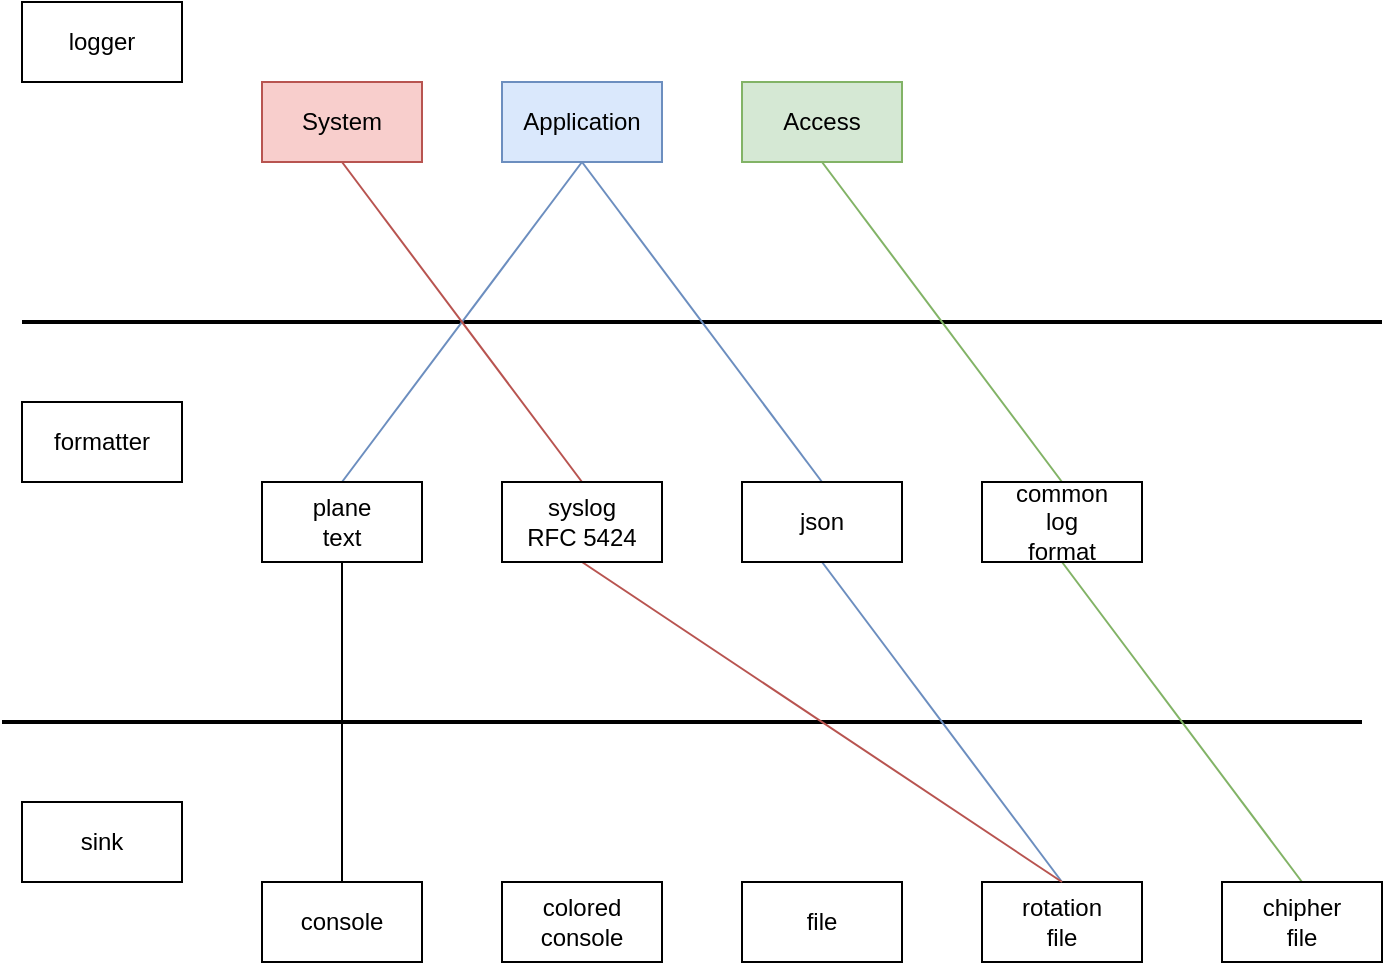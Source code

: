 <mxfile version="26.2.2" pages="2">
  <diagram id="o23r2PY8CEPdMb-GklUf" name="logger">
    <mxGraphModel dx="841" dy="873" grid="1" gridSize="10" guides="1" tooltips="1" connect="1" arrows="1" fold="1" page="1" pageScale="1" pageWidth="827" pageHeight="1169" math="0" shadow="0">
      <root>
        <mxCell id="0" />
        <mxCell id="1" parent="0" />
        <mxCell id="WSNPU0K08usC-07USj8y-1" value="logger" style="rounded=0;whiteSpace=wrap;html=1;" parent="1" vertex="1">
          <mxGeometry x="40" y="40" width="80" height="40" as="geometry" />
        </mxCell>
        <mxCell id="WSNPU0K08usC-07USj8y-2" value="formatter" style="rounded=0;whiteSpace=wrap;html=1;" parent="1" vertex="1">
          <mxGeometry x="40" y="240" width="80" height="40" as="geometry" />
        </mxCell>
        <mxCell id="WSNPU0K08usC-07USj8y-3" value="sink" style="rounded=0;whiteSpace=wrap;html=1;" parent="1" vertex="1">
          <mxGeometry x="40" y="440" width="80" height="40" as="geometry" />
        </mxCell>
        <mxCell id="WSNPU0K08usC-07USj8y-7" value="console" style="rounded=0;whiteSpace=wrap;html=1;" parent="1" vertex="1">
          <mxGeometry x="160" y="480" width="80" height="40" as="geometry" />
        </mxCell>
        <mxCell id="WSNPU0K08usC-07USj8y-8" value="file" style="rounded=0;whiteSpace=wrap;html=1;" parent="1" vertex="1">
          <mxGeometry x="400" y="480" width="80" height="40" as="geometry" />
        </mxCell>
        <mxCell id="WSNPU0K08usC-07USj8y-9" value="" style="endArrow=none;html=1;rounded=0;strokeWidth=2;" parent="1" edge="1">
          <mxGeometry width="50" height="50" relative="1" as="geometry">
            <mxPoint x="30" y="400" as="sourcePoint" />
            <mxPoint x="710" y="400" as="targetPoint" />
          </mxGeometry>
        </mxCell>
        <mxCell id="WSNPU0K08usC-07USj8y-10" value="" style="endArrow=none;html=1;rounded=0;strokeWidth=2;" parent="1" edge="1">
          <mxGeometry width="50" height="50" relative="1" as="geometry">
            <mxPoint x="40" y="200" as="sourcePoint" />
            <mxPoint x="720" y="200" as="targetPoint" />
          </mxGeometry>
        </mxCell>
        <mxCell id="WSNPU0K08usC-07USj8y-23" style="rounded=0;orthogonalLoop=1;jettySize=auto;html=1;exitX=0.5;exitY=1;exitDx=0;exitDy=0;entryX=0.5;entryY=0;entryDx=0;entryDy=0;endArrow=none;startFill=0;fillColor=#dae8fc;strokeColor=#6c8ebf;" parent="1" source="WSNPU0K08usC-07USj8y-11" target="WSNPU0K08usC-07USj8y-15" edge="1">
          <mxGeometry relative="1" as="geometry" />
        </mxCell>
        <mxCell id="WSNPU0K08usC-07USj8y-26" style="rounded=0;orthogonalLoop=1;jettySize=auto;html=1;exitX=0.5;exitY=1;exitDx=0;exitDy=0;entryX=0.5;entryY=0;entryDx=0;entryDy=0;endArrow=none;startFill=0;fillColor=#dae8fc;strokeColor=#6c8ebf;" parent="1" source="WSNPU0K08usC-07USj8y-11" target="WSNPU0K08usC-07USj8y-14" edge="1">
          <mxGeometry relative="1" as="geometry" />
        </mxCell>
        <mxCell id="WSNPU0K08usC-07USj8y-11" value="Application" style="rounded=0;whiteSpace=wrap;html=1;fillColor=#dae8fc;strokeColor=#6c8ebf;" parent="1" vertex="1">
          <mxGeometry x="280" y="80" width="80" height="40" as="geometry" />
        </mxCell>
        <mxCell id="WSNPU0K08usC-07USj8y-27" style="rounded=0;orthogonalLoop=1;jettySize=auto;html=1;exitX=0.5;exitY=1;exitDx=0;exitDy=0;entryX=0.5;entryY=0;entryDx=0;entryDy=0;endArrow=none;startFill=0;fillColor=#d5e8d4;strokeColor=#82b366;" parent="1" source="WSNPU0K08usC-07USj8y-12" target="WSNPU0K08usC-07USj8y-16" edge="1">
          <mxGeometry relative="1" as="geometry" />
        </mxCell>
        <mxCell id="WSNPU0K08usC-07USj8y-12" value="Access" style="rounded=0;whiteSpace=wrap;html=1;fillColor=#d5e8d4;strokeColor=#82b366;" parent="1" vertex="1">
          <mxGeometry x="400" y="80" width="80" height="40" as="geometry" />
        </mxCell>
        <mxCell id="WSNPU0K08usC-07USj8y-28" style="edgeStyle=none;shape=connector;rounded=0;orthogonalLoop=1;jettySize=auto;html=1;exitX=0.5;exitY=1;exitDx=0;exitDy=0;entryX=0.5;entryY=0;entryDx=0;entryDy=0;strokeColor=#b85450;align=center;verticalAlign=middle;fontFamily=Helvetica;fontSize=11;fontColor=default;labelBackgroundColor=default;endArrow=none;startFill=0;fillColor=#f8cecc;" parent="1" source="WSNPU0K08usC-07USj8y-13" target="WSNPU0K08usC-07USj8y-32" edge="1">
          <mxGeometry relative="1" as="geometry" />
        </mxCell>
        <mxCell id="WSNPU0K08usC-07USj8y-13" value="System" style="rounded=0;whiteSpace=wrap;html=1;fillColor=#f8cecc;strokeColor=#b85450;" parent="1" vertex="1">
          <mxGeometry x="160" y="80" width="80" height="40" as="geometry" />
        </mxCell>
        <mxCell id="WSNPU0K08usC-07USj8y-34" style="edgeStyle=none;shape=connector;rounded=0;orthogonalLoop=1;jettySize=auto;html=1;exitX=0.5;exitY=1;exitDx=0;exitDy=0;entryX=0.5;entryY=0;entryDx=0;entryDy=0;strokeColor=#6c8ebf;align=center;verticalAlign=middle;fontFamily=Helvetica;fontSize=11;fontColor=default;labelBackgroundColor=default;startFill=0;endArrow=none;fillColor=#dae8fc;" parent="1" source="WSNPU0K08usC-07USj8y-14" target="WSNPU0K08usC-07USj8y-21" edge="1">
          <mxGeometry relative="1" as="geometry" />
        </mxCell>
        <mxCell id="WSNPU0K08usC-07USj8y-14" value="json" style="rounded=0;whiteSpace=wrap;html=1;" parent="1" vertex="1">
          <mxGeometry x="400" y="280" width="80" height="40" as="geometry" />
        </mxCell>
        <mxCell id="WSNPU0K08usC-07USj8y-24" style="rounded=0;orthogonalLoop=1;jettySize=auto;html=1;exitX=0.5;exitY=1;exitDx=0;exitDy=0;entryX=0.5;entryY=0;entryDx=0;entryDy=0;endArrow=none;startFill=0;" parent="1" source="WSNPU0K08usC-07USj8y-15" target="WSNPU0K08usC-07USj8y-7" edge="1">
          <mxGeometry relative="1" as="geometry" />
        </mxCell>
        <mxCell id="WSNPU0K08usC-07USj8y-15" value="plane&lt;div&gt;text&lt;/div&gt;" style="rounded=0;whiteSpace=wrap;html=1;" parent="1" vertex="1">
          <mxGeometry x="160" y="280" width="80" height="40" as="geometry" />
        </mxCell>
        <mxCell id="WSNPU0K08usC-07USj8y-31" style="edgeStyle=none;shape=connector;rounded=0;orthogonalLoop=1;jettySize=auto;html=1;exitX=0.5;exitY=1;exitDx=0;exitDy=0;entryX=0.5;entryY=0;entryDx=0;entryDy=0;strokeColor=#82b366;align=center;verticalAlign=middle;fontFamily=Helvetica;fontSize=11;fontColor=default;labelBackgroundColor=default;startFill=0;endArrow=none;fillColor=#d5e8d4;" parent="1" source="WSNPU0K08usC-07USj8y-16" target="WSNPU0K08usC-07USj8y-20" edge="1">
          <mxGeometry relative="1" as="geometry" />
        </mxCell>
        <mxCell id="WSNPU0K08usC-07USj8y-16" value="common&lt;div&gt;log&lt;/div&gt;&lt;div&gt;format&lt;/div&gt;" style="rounded=0;whiteSpace=wrap;html=1;" parent="1" vertex="1">
          <mxGeometry x="520" y="280" width="80" height="40" as="geometry" />
        </mxCell>
        <mxCell id="WSNPU0K08usC-07USj8y-20" value="chipher&lt;div&gt;file&lt;/div&gt;" style="rounded=0;whiteSpace=wrap;html=1;" parent="1" vertex="1">
          <mxGeometry x="640" y="480" width="80" height="40" as="geometry" />
        </mxCell>
        <mxCell id="WSNPU0K08usC-07USj8y-21" value="rotation&lt;div&gt;file&lt;/div&gt;" style="rounded=0;whiteSpace=wrap;html=1;" parent="1" vertex="1">
          <mxGeometry x="520" y="480" width="80" height="40" as="geometry" />
        </mxCell>
        <mxCell id="WSNPU0K08usC-07USj8y-22" value="colored&lt;div&gt;console&lt;/div&gt;" style="rounded=0;whiteSpace=wrap;html=1;" parent="1" vertex="1">
          <mxGeometry x="280" y="480" width="80" height="40" as="geometry" />
        </mxCell>
        <mxCell id="WSNPU0K08usC-07USj8y-33" style="edgeStyle=none;shape=connector;rounded=0;orthogonalLoop=1;jettySize=auto;html=1;exitX=0.5;exitY=1;exitDx=0;exitDy=0;entryX=0.5;entryY=0;entryDx=0;entryDy=0;strokeColor=#b85450;align=center;verticalAlign=middle;fontFamily=Helvetica;fontSize=11;fontColor=default;labelBackgroundColor=default;startFill=0;endArrow=none;fillColor=#f8cecc;" parent="1" source="WSNPU0K08usC-07USj8y-32" target="WSNPU0K08usC-07USj8y-21" edge="1">
          <mxGeometry relative="1" as="geometry" />
        </mxCell>
        <mxCell id="WSNPU0K08usC-07USj8y-32" value="syslog&lt;div&gt;RFC 5424&lt;/div&gt;" style="rounded=0;whiteSpace=wrap;html=1;" parent="1" vertex="1">
          <mxGeometry x="280" y="280" width="80" height="40" as="geometry" />
        </mxCell>
      </root>
    </mxGraphModel>
  </diagram>
  <diagram name="rotation" id="uNE_9tk_QpVAwqois47G">
    <mxGraphModel dx="700" dy="727" grid="1" gridSize="10" guides="1" tooltips="1" connect="1" arrows="1" fold="1" page="1" pageScale="1" pageWidth="827" pageHeight="1169" math="0" shadow="0">
      <root>
        <mxCell id="0" />
        <mxCell id="1" parent="0" />
        <mxCell id="iZMzGEzW0fqkExwfTPBF-28" value="case1" style="" parent="0" />
        <mxCell id="iZMzGEzW0fqkExwfTPBF-29" value="" style="endArrow=classic;html=1;rounded=0;strokeWidth=1;" parent="iZMzGEzW0fqkExwfTPBF-28" edge="1">
          <mxGeometry width="50" height="50" relative="1" as="geometry">
            <mxPoint x="80" y="220" as="sourcePoint" />
            <mxPoint x="600" y="220" as="targetPoint" />
          </mxGeometry>
        </mxCell>
        <mxCell id="iZMzGEzW0fqkExwfTPBF-30" value="13:00:00" style="endArrow=none;html=1;rounded=0;verticalAlign=middle;" parent="iZMzGEzW0fqkExwfTPBF-28" edge="1">
          <mxGeometry x="-1" width="50" height="50" relative="1" as="geometry">
            <mxPoint x="80" y="240" as="sourcePoint" />
            <mxPoint x="80" y="200" as="targetPoint" />
            <mxPoint as="offset" />
          </mxGeometry>
        </mxCell>
        <mxCell id="iZMzGEzW0fqkExwfTPBF-31" value="13:01:00" style="endArrow=none;html=1;rounded=0;verticalAlign=middle;" parent="iZMzGEzW0fqkExwfTPBF-28" edge="1">
          <mxGeometry x="-1" width="50" height="50" relative="1" as="geometry">
            <mxPoint x="200" y="240" as="sourcePoint" />
            <mxPoint x="200" y="200" as="targetPoint" />
            <mxPoint as="offset" />
          </mxGeometry>
        </mxCell>
        <mxCell id="iZMzGEzW0fqkExwfTPBF-32" value="13:02:00" style="endArrow=none;html=1;rounded=0;verticalAlign=middle;" parent="iZMzGEzW0fqkExwfTPBF-28" edge="1">
          <mxGeometry x="-1" width="50" height="50" relative="1" as="geometry">
            <mxPoint x="320" y="240" as="sourcePoint" />
            <mxPoint x="320" y="200" as="targetPoint" />
            <mxPoint as="offset" />
          </mxGeometry>
        </mxCell>
        <mxCell id="iZMzGEzW0fqkExwfTPBF-33" value="13:03:00" style="endArrow=none;html=1;rounded=0;verticalAlign=middle;" parent="iZMzGEzW0fqkExwfTPBF-28" edge="1">
          <mxGeometry x="-1" width="50" height="50" relative="1" as="geometry">
            <mxPoint x="440" y="240" as="sourcePoint" />
            <mxPoint x="440" y="200" as="targetPoint" />
            <mxPoint as="offset" />
          </mxGeometry>
        </mxCell>
        <mxCell id="iZMzGEzW0fqkExwfTPBF-34" value="sinkローテーションとは" style="rounded=0;whiteSpace=wrap;html=1;fontSize=11;fontStyle=1" parent="iZMzGEzW0fqkExwfTPBF-28" vertex="1">
          <mxGeometry x="40" y="40" width="560" height="40" as="geometry" />
        </mxCell>
        <mxCell id="iZMzGEzW0fqkExwfTPBF-35" value="" style="endArrow=none;html=1;rounded=0;verticalAlign=middle;fillColor=#dae8fc;strokeColor=#6c8ebf;" parent="iZMzGEzW0fqkExwfTPBF-28" edge="1">
          <mxGeometry x="-1" width="50" height="50" relative="1" as="geometry">
            <mxPoint x="99.72" y="230" as="sourcePoint" />
            <mxPoint x="99.72" y="210" as="targetPoint" />
            <mxPoint as="offset" />
          </mxGeometry>
        </mxCell>
        <mxCell id="iZMzGEzW0fqkExwfTPBF-36" value="" style="endArrow=none;html=1;rounded=0;verticalAlign=middle;fillColor=#dae8fc;strokeColor=#6c8ebf;" parent="iZMzGEzW0fqkExwfTPBF-28" edge="1">
          <mxGeometry x="-1" width="50" height="50" relative="1" as="geometry">
            <mxPoint x="110" y="230" as="sourcePoint" />
            <mxPoint x="110" y="210" as="targetPoint" />
            <mxPoint as="offset" />
          </mxGeometry>
        </mxCell>
        <mxCell id="iZMzGEzW0fqkExwfTPBF-37" value="" style="endArrow=none;html=1;rounded=0;verticalAlign=middle;fillColor=#dae8fc;strokeColor=#6c8ebf;" parent="iZMzGEzW0fqkExwfTPBF-28" edge="1">
          <mxGeometry x="-1" width="50" height="50" relative="1" as="geometry">
            <mxPoint x="119.72" y="230" as="sourcePoint" />
            <mxPoint x="119.72" y="210" as="targetPoint" />
            <mxPoint as="offset" />
          </mxGeometry>
        </mxCell>
        <mxCell id="iZMzGEzW0fqkExwfTPBF-38" value="" style="endArrow=none;html=1;rounded=0;verticalAlign=middle;fillColor=#dae8fc;strokeColor=#6c8ebf;" parent="iZMzGEzW0fqkExwfTPBF-28" edge="1">
          <mxGeometry x="-1" width="50" height="50" relative="1" as="geometry">
            <mxPoint x="130" y="230" as="sourcePoint" />
            <mxPoint x="130" y="210" as="targetPoint" />
            <mxPoint as="offset" />
          </mxGeometry>
        </mxCell>
        <mxCell id="iZMzGEzW0fqkExwfTPBF-39" value="" style="endArrow=none;html=1;rounded=0;verticalAlign=middle;fillColor=#dae8fc;strokeColor=#6c8ebf;" parent="iZMzGEzW0fqkExwfTPBF-28" edge="1">
          <mxGeometry x="-1" width="50" height="50" relative="1" as="geometry">
            <mxPoint x="150" y="230" as="sourcePoint" />
            <mxPoint x="150" y="210" as="targetPoint" />
            <mxPoint as="offset" />
          </mxGeometry>
        </mxCell>
        <mxCell id="iZMzGEzW0fqkExwfTPBF-40" value="" style="endArrow=none;html=1;rounded=0;verticalAlign=middle;fillColor=#dae8fc;strokeColor=#6c8ebf;" parent="iZMzGEzW0fqkExwfTPBF-28" edge="1">
          <mxGeometry x="-1" width="50" height="50" relative="1" as="geometry">
            <mxPoint x="160" y="230" as="sourcePoint" />
            <mxPoint x="160" y="210" as="targetPoint" />
            <mxPoint as="offset" />
          </mxGeometry>
        </mxCell>
        <mxCell id="iZMzGEzW0fqkExwfTPBF-41" value="" style="endArrow=none;html=1;rounded=0;verticalAlign=middle;fillColor=#dae8fc;strokeColor=#6c8ebf;" parent="iZMzGEzW0fqkExwfTPBF-28" edge="1">
          <mxGeometry x="-1" width="50" height="50" relative="1" as="geometry">
            <mxPoint x="170" y="230" as="sourcePoint" />
            <mxPoint x="170" y="210" as="targetPoint" />
            <mxPoint as="offset" />
          </mxGeometry>
        </mxCell>
        <mxCell id="iZMzGEzW0fqkExwfTPBF-43" value="" style="shape=curlyBracket;whiteSpace=wrap;html=1;rounded=1;flipH=1;labelPosition=right;verticalLabelPosition=middle;align=center;verticalAlign=middle;direction=north;size=0.5;fillColor=#dae8fc;strokeColor=#6c8ebf;" parent="iZMzGEzW0fqkExwfTPBF-28" vertex="1">
          <mxGeometry x="80" y="250" width="120" height="20" as="geometry" />
        </mxCell>
        <mxCell id="iZMzGEzW0fqkExwfTPBF-44" value="13-01-01.gzip" style="rounded=0;whiteSpace=wrap;html=1;fillColor=#dae8fc;strokeColor=#6c8ebf;" parent="iZMzGEzW0fqkExwfTPBF-28" vertex="1">
          <mxGeometry x="100" y="270" width="80" height="30" as="geometry" />
        </mxCell>
        <mxCell id="iZMzGEzW0fqkExwfTPBF-45" value="" style="shape=curlyBracket;whiteSpace=wrap;html=1;rounded=1;flipH=1;labelPosition=right;verticalLabelPosition=middle;align=center;verticalAlign=middle;direction=north;size=0.5;fillColor=#d5e8d4;strokeColor=#82b366;" parent="iZMzGEzW0fqkExwfTPBF-28" vertex="1">
          <mxGeometry x="200" y="250" width="140" height="20" as="geometry" />
        </mxCell>
        <mxCell id="iZMzGEzW0fqkExwfTPBF-46" value="13-01-02.gzip" style="rounded=0;whiteSpace=wrap;html=1;fillColor=#d5e8d4;strokeColor=#82b366;" parent="iZMzGEzW0fqkExwfTPBF-28" vertex="1">
          <mxGeometry x="220" y="270" width="80" height="30" as="geometry" />
        </mxCell>
        <mxCell id="iZMzGEzW0fqkExwfTPBF-47" value="" style="shape=curlyBracket;whiteSpace=wrap;html=1;rounded=1;flipH=1;labelPosition=right;verticalLabelPosition=middle;align=center;verticalAlign=middle;direction=north;size=0.5;fillColor=#dae8fc;strokeColor=#6c8ebf;" parent="iZMzGEzW0fqkExwfTPBF-28" vertex="1">
          <mxGeometry x="340" y="250" width="110" height="20" as="geometry" />
        </mxCell>
        <mxCell id="iZMzGEzW0fqkExwfTPBF-48" value="13-01-03.gzip" style="rounded=0;whiteSpace=wrap;html=1;fillColor=#dae8fc;strokeColor=#6c8ebf;" parent="iZMzGEzW0fqkExwfTPBF-28" vertex="1">
          <mxGeometry x="355" y="270" width="80" height="30" as="geometry" />
        </mxCell>
        <mxCell id="iZMzGEzW0fqkExwfTPBF-49" value="" style="endArrow=none;html=1;rounded=0;verticalAlign=middle;fillColor=#d5e8d4;strokeColor=#82b366;" parent="iZMzGEzW0fqkExwfTPBF-28" edge="1">
          <mxGeometry x="-1" width="50" height="50" relative="1" as="geometry">
            <mxPoint x="220" y="230" as="sourcePoint" />
            <mxPoint x="220" y="210" as="targetPoint" />
            <mxPoint as="offset" />
          </mxGeometry>
        </mxCell>
        <mxCell id="iZMzGEzW0fqkExwfTPBF-50" value="" style="endArrow=none;html=1;rounded=0;verticalAlign=middle;fillColor=#d5e8d4;strokeColor=#82b366;" parent="iZMzGEzW0fqkExwfTPBF-28" edge="1">
          <mxGeometry x="-1" width="50" height="50" relative="1" as="geometry">
            <mxPoint x="230.28" y="230" as="sourcePoint" />
            <mxPoint x="230.28" y="210" as="targetPoint" />
            <mxPoint as="offset" />
          </mxGeometry>
        </mxCell>
        <mxCell id="iZMzGEzW0fqkExwfTPBF-51" value="" style="endArrow=none;html=1;rounded=0;verticalAlign=middle;fillColor=#d5e8d4;strokeColor=#82b366;" parent="iZMzGEzW0fqkExwfTPBF-28" edge="1">
          <mxGeometry x="-1" width="50" height="50" relative="1" as="geometry">
            <mxPoint x="240" y="230" as="sourcePoint" />
            <mxPoint x="240" y="210" as="targetPoint" />
            <mxPoint as="offset" />
          </mxGeometry>
        </mxCell>
        <mxCell id="iZMzGEzW0fqkExwfTPBF-52" value="" style="endArrow=none;html=1;rounded=0;verticalAlign=middle;fillColor=#d5e8d4;strokeColor=#82b366;" parent="iZMzGEzW0fqkExwfTPBF-28" edge="1">
          <mxGeometry x="-1" width="50" height="50" relative="1" as="geometry">
            <mxPoint x="250.28" y="230" as="sourcePoint" />
            <mxPoint x="250.28" y="210" as="targetPoint" />
            <mxPoint as="offset" />
          </mxGeometry>
        </mxCell>
        <mxCell id="iZMzGEzW0fqkExwfTPBF-53" value="" style="endArrow=none;html=1;rounded=0;verticalAlign=middle;fillColor=#d5e8d4;strokeColor=#82b366;" parent="iZMzGEzW0fqkExwfTPBF-28" edge="1">
          <mxGeometry x="-1" width="50" height="50" relative="1" as="geometry">
            <mxPoint x="259.86" y="230" as="sourcePoint" />
            <mxPoint x="259.86" y="210" as="targetPoint" />
            <mxPoint as="offset" />
          </mxGeometry>
        </mxCell>
        <mxCell id="iZMzGEzW0fqkExwfTPBF-54" value="" style="endArrow=none;html=1;rounded=0;verticalAlign=middle;fillColor=#d5e8d4;strokeColor=#82b366;" parent="iZMzGEzW0fqkExwfTPBF-28" edge="1">
          <mxGeometry x="-1" width="50" height="50" relative="1" as="geometry">
            <mxPoint x="280.28" y="230" as="sourcePoint" />
            <mxPoint x="280.28" y="210" as="targetPoint" />
            <mxPoint as="offset" />
          </mxGeometry>
        </mxCell>
        <mxCell id="iZMzGEzW0fqkExwfTPBF-55" value="" style="endArrow=none;html=1;rounded=0;verticalAlign=middle;fillColor=#d5e8d4;strokeColor=#82b366;" parent="iZMzGEzW0fqkExwfTPBF-28" edge="1">
          <mxGeometry x="-1" width="50" height="50" relative="1" as="geometry">
            <mxPoint x="290.28" y="230" as="sourcePoint" />
            <mxPoint x="290.28" y="210" as="targetPoint" />
            <mxPoint as="offset" />
          </mxGeometry>
        </mxCell>
        <mxCell id="iZMzGEzW0fqkExwfTPBF-56" value="" style="endArrow=none;html=1;rounded=0;verticalAlign=middle;fillColor=#d5e8d4;strokeColor=#82b366;" parent="iZMzGEzW0fqkExwfTPBF-28" edge="1">
          <mxGeometry x="-1" width="50" height="50" relative="1" as="geometry">
            <mxPoint x="270.0" y="230" as="sourcePoint" />
            <mxPoint x="270.0" y="210" as="targetPoint" />
            <mxPoint as="offset" />
          </mxGeometry>
        </mxCell>
        <mxCell id="iZMzGEzW0fqkExwfTPBF-57" value="" style="endArrow=none;html=1;rounded=0;verticalAlign=middle;fillColor=#dae8fc;strokeColor=#6c8ebf;strokeWidth=3;" parent="iZMzGEzW0fqkExwfTPBF-28" edge="1">
          <mxGeometry x="-1" width="50" height="50" relative="1" as="geometry">
            <mxPoint x="340" y="230" as="sourcePoint" />
            <mxPoint x="340" y="210" as="targetPoint" />
            <mxPoint as="offset" />
          </mxGeometry>
        </mxCell>
        <mxCell id="iZMzGEzW0fqkExwfTPBF-58" value="" style="endArrow=none;html=1;rounded=0;verticalAlign=middle;fillColor=#dae8fc;strokeColor=#6c8ebf;" parent="iZMzGEzW0fqkExwfTPBF-28" edge="1">
          <mxGeometry x="-1" width="50" height="50" relative="1" as="geometry">
            <mxPoint x="370.28" y="230" as="sourcePoint" />
            <mxPoint x="370.28" y="210" as="targetPoint" />
            <mxPoint as="offset" />
          </mxGeometry>
        </mxCell>
        <mxCell id="iZMzGEzW0fqkExwfTPBF-59" value="" style="endArrow=none;html=1;rounded=0;verticalAlign=middle;fillColor=#dae8fc;strokeColor=#6c8ebf;" parent="iZMzGEzW0fqkExwfTPBF-28" edge="1">
          <mxGeometry x="-1" width="50" height="50" relative="1" as="geometry">
            <mxPoint x="380" y="230" as="sourcePoint" />
            <mxPoint x="380" y="210" as="targetPoint" />
            <mxPoint as="offset" />
          </mxGeometry>
        </mxCell>
        <mxCell id="iZMzGEzW0fqkExwfTPBF-60" value="" style="endArrow=none;html=1;rounded=0;verticalAlign=middle;fillColor=#dae8fc;strokeColor=#6c8ebf;" parent="iZMzGEzW0fqkExwfTPBF-28" edge="1">
          <mxGeometry x="-1" width="50" height="50" relative="1" as="geometry">
            <mxPoint x="390.28" y="230" as="sourcePoint" />
            <mxPoint x="390.28" y="210" as="targetPoint" />
            <mxPoint as="offset" />
          </mxGeometry>
        </mxCell>
        <mxCell id="iZMzGEzW0fqkExwfTPBF-61" value="" style="endArrow=none;html=1;rounded=0;verticalAlign=middle;fillColor=#dae8fc;strokeColor=#6c8ebf;" parent="iZMzGEzW0fqkExwfTPBF-28" edge="1">
          <mxGeometry x="-1" width="50" height="50" relative="1" as="geometry">
            <mxPoint x="399.86" y="230" as="sourcePoint" />
            <mxPoint x="399.86" y="210" as="targetPoint" />
            <mxPoint as="offset" />
          </mxGeometry>
        </mxCell>
        <mxCell id="iZMzGEzW0fqkExwfTPBF-62" value="" style="endArrow=none;html=1;rounded=0;verticalAlign=middle;fillColor=#dae8fc;strokeColor=#6c8ebf;" parent="iZMzGEzW0fqkExwfTPBF-28" edge="1">
          <mxGeometry x="-1" width="50" height="50" relative="1" as="geometry">
            <mxPoint x="420.28" y="230" as="sourcePoint" />
            <mxPoint x="420.28" y="210" as="targetPoint" />
            <mxPoint as="offset" />
          </mxGeometry>
        </mxCell>
        <mxCell id="iZMzGEzW0fqkExwfTPBF-63" value="" style="endArrow=none;html=1;rounded=0;verticalAlign=middle;fillColor=#dae8fc;strokeColor=#6c8ebf;" parent="iZMzGEzW0fqkExwfTPBF-28" edge="1">
          <mxGeometry x="-1" width="50" height="50" relative="1" as="geometry">
            <mxPoint x="430.28" y="230" as="sourcePoint" />
            <mxPoint x="430.28" y="210" as="targetPoint" />
            <mxPoint as="offset" />
          </mxGeometry>
        </mxCell>
        <mxCell id="iZMzGEzW0fqkExwfTPBF-64" value="" style="endArrow=none;html=1;rounded=0;verticalAlign=middle;fillColor=#dae8fc;strokeColor=#6c8ebf;" parent="iZMzGEzW0fqkExwfTPBF-28" edge="1">
          <mxGeometry x="-1" width="50" height="50" relative="1" as="geometry">
            <mxPoint x="410.0" y="230" as="sourcePoint" />
            <mxPoint x="410.0" y="210" as="targetPoint" />
            <mxPoint as="offset" />
          </mxGeometry>
        </mxCell>
        <mxCell id="iZMzGEzW0fqkExwfTPBF-65" value="" style="endArrow=none;html=1;rounded=0;verticalAlign=middle;fillColor=#d5e8d4;strokeColor=#82b366;strokeWidth=3;" parent="iZMzGEzW0fqkExwfTPBF-28" edge="1">
          <mxGeometry x="-1" width="50" height="50" relative="1" as="geometry">
            <mxPoint x="199.77" y="230" as="sourcePoint" />
            <mxPoint x="199.77" y="210" as="targetPoint" />
            <mxPoint as="offset" />
          </mxGeometry>
        </mxCell>
        <mxCell id="iZMzGEzW0fqkExwfTPBF-66" value="&lt;div&gt;ローテーション条件を満たしていれば&lt;/div&gt;&lt;div&gt;&lt;span style=&quot;background-color: transparent; color: light-dark(rgb(0, 0, 0), rgb(255, 255, 255));&quot;&gt;ローテーション&lt;/span&gt;&lt;/div&gt;" style="shape=callout;whiteSpace=wrap;html=1;perimeter=calloutPerimeter;direction=east;fillColor=#d5e8d4;strokeColor=#82b366;position2=0.58;size=30;position=0.58;" parent="iZMzGEzW0fqkExwfTPBF-28" vertex="1">
          <mxGeometry x="270" y="120" width="120" height="80" as="geometry" />
        </mxCell>
        <mxCell id="iZMzGEzW0fqkExwfTPBF-67" value="" style="endArrow=none;html=1;rounded=0;verticalAlign=middle;fillColor=#dae8fc;strokeColor=#6c8ebf;" parent="iZMzGEzW0fqkExwfTPBF-28" edge="1">
          <mxGeometry x="-1" width="50" height="50" relative="1" as="geometry">
            <mxPoint x="89.9" y="230" as="sourcePoint" />
            <mxPoint x="89.9" y="210" as="targetPoint" />
            <mxPoint as="offset" />
          </mxGeometry>
        </mxCell>
        <mxCell id="iZMzGEzW0fqkExwfTPBF-68" value="&lt;div&gt;ローテーション条件を満たしていれば&lt;/div&gt;&lt;div&gt;&lt;div&gt;&lt;span style=&quot;background-color: transparent; color: light-dark(rgb(0, 0, 0), rgb(255, 255, 255));&quot;&gt;ローテーション&lt;/span&gt;&lt;/div&gt;&lt;/div&gt;" style="shape=callout;whiteSpace=wrap;html=1;perimeter=calloutPerimeter;direction=east;fillColor=#dae8fc;strokeColor=#6c8ebf;" parent="iZMzGEzW0fqkExwfTPBF-28" vertex="1">
          <mxGeometry x="140" y="120" width="120" height="80" as="geometry" />
        </mxCell>
        <mxCell id="iZMzGEzW0fqkExwfTPBF-69" value="ロガーが書き込み際にローテーション判断を行う" style="rounded=0;whiteSpace=wrap;html=1;fontSize=11;align=left;" parent="iZMzGEzW0fqkExwfTPBF-28" vertex="1">
          <mxGeometry x="80" y="320" width="360" height="40" as="geometry" />
        </mxCell>
        <mxCell id="iZMzGEzW0fqkExwfTPBF-70" value="13:04:00" style="endArrow=none;html=1;rounded=0;verticalAlign=middle;" parent="iZMzGEzW0fqkExwfTPBF-28" edge="1">
          <mxGeometry x="-1" width="50" height="50" relative="1" as="geometry">
            <mxPoint x="560" y="240" as="sourcePoint" />
            <mxPoint x="560" y="200" as="targetPoint" />
            <mxPoint as="offset" />
          </mxGeometry>
        </mxCell>
        <mxCell id="iZMzGEzW0fqkExwfTPBF-71" value="" style="endArrow=none;html=1;rounded=0;verticalAlign=middle;fillColor=#d5e8d4;strokeColor=#82b366;strokeWidth=3;" parent="iZMzGEzW0fqkExwfTPBF-28" edge="1">
          <mxGeometry x="-1" width="50" height="50" relative="1" as="geometry">
            <mxPoint x="450" y="230" as="sourcePoint" />
            <mxPoint x="450" y="210" as="targetPoint" />
            <mxPoint as="offset" />
          </mxGeometry>
        </mxCell>
        <mxCell id="iZMzGEzW0fqkExwfTPBF-72" value="" style="endArrow=none;html=1;rounded=0;verticalAlign=middle;fillColor=#d5e8d4;strokeColor=#82b366;" parent="iZMzGEzW0fqkExwfTPBF-28" edge="1">
          <mxGeometry x="-1" width="50" height="50" relative="1" as="geometry">
            <mxPoint x="470" y="230" as="sourcePoint" />
            <mxPoint x="470" y="210" as="targetPoint" />
            <mxPoint as="offset" />
          </mxGeometry>
        </mxCell>
        <mxCell id="iZMzGEzW0fqkExwfTPBF-73" value="" style="endArrow=none;html=1;rounded=0;verticalAlign=middle;fillColor=#d5e8d4;strokeColor=#82b366;" parent="iZMzGEzW0fqkExwfTPBF-28" edge="1">
          <mxGeometry x="-1" width="50" height="50" relative="1" as="geometry">
            <mxPoint x="480" y="230" as="sourcePoint" />
            <mxPoint x="480" y="210" as="targetPoint" />
            <mxPoint as="offset" />
          </mxGeometry>
        </mxCell>
        <mxCell id="iZMzGEzW0fqkExwfTPBF-201" value="&lt;div&gt;app.log&lt;/div&gt;ログ書き込み" style="shape=callout;whiteSpace=wrap;html=1;perimeter=calloutPerimeter;direction=east;base=20;position2=0.75;" parent="iZMzGEzW0fqkExwfTPBF-28" vertex="1">
          <mxGeometry x="30" y="130" width="80" height="70" as="geometry" />
        </mxCell>
        <mxCell id="iZMzGEzW0fqkExwfTPBF-74" value="case2" style="" parent="0" />
        <mxCell id="iZMzGEzW0fqkExwfTPBF-75" value="sinkローテーションは厳密な時間管理が苦手" style="rounded=0;whiteSpace=wrap;html=1;fontSize=11;align=center;fontStyle=1" parent="iZMzGEzW0fqkExwfTPBF-74" vertex="1">
          <mxGeometry x="80" y="400" width="520" height="40" as="geometry" />
        </mxCell>
        <mxCell id="iZMzGEzW0fqkExwfTPBF-76" value="&lt;div&gt;ローテーション条件を満たしていれば&lt;/div&gt;&lt;div&gt;&lt;span style=&quot;background-color: transparent; color: light-dark(rgb(0, 0, 0), rgb(255, 255, 255));&quot;&gt;ローテーション&lt;/span&gt;&lt;/div&gt;" style="shape=callout;whiteSpace=wrap;html=1;perimeter=calloutPerimeter;direction=east;fillColor=#dae8fc;strokeColor=#6c8ebf;" parent="iZMzGEzW0fqkExwfTPBF-74" vertex="1">
          <mxGeometry x="140" y="480" width="120" height="80" as="geometry" />
        </mxCell>
        <mxCell id="iZMzGEzW0fqkExwfTPBF-78" value="13:00:00" style="endArrow=none;html=1;rounded=0;verticalAlign=middle;" parent="iZMzGEzW0fqkExwfTPBF-74" edge="1">
          <mxGeometry x="-1" width="50" height="50" relative="1" as="geometry">
            <mxPoint x="80" y="600" as="sourcePoint" />
            <mxPoint x="80" y="560" as="targetPoint" />
            <mxPoint as="offset" />
          </mxGeometry>
        </mxCell>
        <mxCell id="iZMzGEzW0fqkExwfTPBF-79" value="13:01:00" style="endArrow=none;html=1;rounded=0;verticalAlign=middle;" parent="iZMzGEzW0fqkExwfTPBF-74" edge="1">
          <mxGeometry x="-1" width="50" height="50" relative="1" as="geometry">
            <mxPoint x="200" y="600" as="sourcePoint" />
            <mxPoint x="200" y="560" as="targetPoint" />
            <mxPoint as="offset" />
          </mxGeometry>
        </mxCell>
        <mxCell id="iZMzGEzW0fqkExwfTPBF-80" value="13:02:00" style="endArrow=none;html=1;rounded=0;verticalAlign=middle;" parent="iZMzGEzW0fqkExwfTPBF-74" edge="1">
          <mxGeometry x="-1" width="50" height="50" relative="1" as="geometry">
            <mxPoint x="320" y="600" as="sourcePoint" />
            <mxPoint x="320" y="560" as="targetPoint" />
            <mxPoint as="offset" />
          </mxGeometry>
        </mxCell>
        <mxCell id="iZMzGEzW0fqkExwfTPBF-81" value="13:03:00" style="endArrow=none;html=1;rounded=0;verticalAlign=middle;" parent="iZMzGEzW0fqkExwfTPBF-74" edge="1">
          <mxGeometry x="-1" width="50" height="50" relative="1" as="geometry">
            <mxPoint x="440" y="600" as="sourcePoint" />
            <mxPoint x="440" y="560" as="targetPoint" />
            <mxPoint as="offset" />
          </mxGeometry>
        </mxCell>
        <mxCell id="iZMzGEzW0fqkExwfTPBF-82" value="" style="endArrow=none;html=1;rounded=0;verticalAlign=middle;fillColor=#dae8fc;strokeColor=#6c8ebf;" parent="iZMzGEzW0fqkExwfTPBF-74" edge="1">
          <mxGeometry x="-1" width="50" height="50" relative="1" as="geometry">
            <mxPoint x="99.72" y="590" as="sourcePoint" />
            <mxPoint x="99.72" y="570" as="targetPoint" />
            <mxPoint as="offset" />
          </mxGeometry>
        </mxCell>
        <mxCell id="iZMzGEzW0fqkExwfTPBF-83" value="" style="endArrow=none;html=1;rounded=0;verticalAlign=middle;fillColor=#dae8fc;strokeColor=#6c8ebf;" parent="iZMzGEzW0fqkExwfTPBF-74" edge="1">
          <mxGeometry x="-1" width="50" height="50" relative="1" as="geometry">
            <mxPoint x="110" y="590" as="sourcePoint" />
            <mxPoint x="110" y="570" as="targetPoint" />
            <mxPoint as="offset" />
          </mxGeometry>
        </mxCell>
        <mxCell id="iZMzGEzW0fqkExwfTPBF-84" value="" style="endArrow=none;html=1;rounded=0;verticalAlign=middle;fillColor=#dae8fc;strokeColor=#6c8ebf;" parent="iZMzGEzW0fqkExwfTPBF-74" edge="1">
          <mxGeometry x="-1" width="50" height="50" relative="1" as="geometry">
            <mxPoint x="119.72" y="590" as="sourcePoint" />
            <mxPoint x="119.72" y="570" as="targetPoint" />
            <mxPoint as="offset" />
          </mxGeometry>
        </mxCell>
        <mxCell id="iZMzGEzW0fqkExwfTPBF-85" value="" style="endArrow=none;html=1;rounded=0;verticalAlign=middle;fillColor=#dae8fc;strokeColor=#6c8ebf;" parent="iZMzGEzW0fqkExwfTPBF-74" edge="1">
          <mxGeometry x="-1" width="50" height="50" relative="1" as="geometry">
            <mxPoint x="130" y="590" as="sourcePoint" />
            <mxPoint x="130" y="570" as="targetPoint" />
            <mxPoint as="offset" />
          </mxGeometry>
        </mxCell>
        <mxCell id="iZMzGEzW0fqkExwfTPBF-86" value="" style="endArrow=none;html=1;rounded=0;verticalAlign=middle;fillColor=#dae8fc;strokeColor=#6c8ebf;" parent="iZMzGEzW0fqkExwfTPBF-74" edge="1">
          <mxGeometry x="-1" width="50" height="50" relative="1" as="geometry">
            <mxPoint x="150" y="590" as="sourcePoint" />
            <mxPoint x="150" y="570" as="targetPoint" />
            <mxPoint as="offset" />
          </mxGeometry>
        </mxCell>
        <mxCell id="iZMzGEzW0fqkExwfTPBF-87" value="" style="endArrow=none;html=1;rounded=0;verticalAlign=middle;fillColor=#dae8fc;strokeColor=#6c8ebf;" parent="iZMzGEzW0fqkExwfTPBF-74" edge="1">
          <mxGeometry x="-1" width="50" height="50" relative="1" as="geometry">
            <mxPoint x="160" y="590" as="sourcePoint" />
            <mxPoint x="160" y="570" as="targetPoint" />
            <mxPoint as="offset" />
          </mxGeometry>
        </mxCell>
        <mxCell id="iZMzGEzW0fqkExwfTPBF-88" value="" style="endArrow=none;html=1;rounded=0;verticalAlign=middle;fillColor=#dae8fc;strokeColor=#6c8ebf;" parent="iZMzGEzW0fqkExwfTPBF-74" edge="1">
          <mxGeometry x="-1" width="50" height="50" relative="1" as="geometry">
            <mxPoint x="170" y="590" as="sourcePoint" />
            <mxPoint x="170" y="570" as="targetPoint" />
            <mxPoint as="offset" />
          </mxGeometry>
        </mxCell>
        <mxCell id="iZMzGEzW0fqkExwfTPBF-89" value="" style="shape=curlyBracket;whiteSpace=wrap;html=1;rounded=1;flipH=1;labelPosition=right;verticalLabelPosition=middle;align=center;verticalAlign=middle;direction=north;size=0.5;fillColor=#dae8fc;strokeColor=#6c8ebf;" parent="iZMzGEzW0fqkExwfTPBF-74" vertex="1">
          <mxGeometry x="80" y="610" width="120" height="20" as="geometry" />
        </mxCell>
        <mxCell id="iZMzGEzW0fqkExwfTPBF-90" value="13-01-01.gzip" style="rounded=0;whiteSpace=wrap;html=1;fillColor=#dae8fc;strokeColor=#6c8ebf;" parent="iZMzGEzW0fqkExwfTPBF-74" vertex="1">
          <mxGeometry x="100" y="630" width="80" height="30" as="geometry" />
        </mxCell>
        <mxCell id="iZMzGEzW0fqkExwfTPBF-91" value="" style="shape=curlyBracket;whiteSpace=wrap;html=1;rounded=1;flipH=1;labelPosition=right;verticalLabelPosition=middle;align=center;verticalAlign=middle;direction=north;size=0.5;fillColor=#d5e8d4;strokeColor=#82b366;" parent="iZMzGEzW0fqkExwfTPBF-74" vertex="1">
          <mxGeometry x="200" y="610" width="270" height="20" as="geometry" />
        </mxCell>
        <mxCell id="iZMzGEzW0fqkExwfTPBF-92" value="13-01-03.gzip" style="rounded=0;whiteSpace=wrap;html=1;fillColor=#d5e8d4;strokeColor=#82b366;" parent="iZMzGEzW0fqkExwfTPBF-74" vertex="1">
          <mxGeometry x="310" y="630" width="80" height="30" as="geometry" />
        </mxCell>
        <mxCell id="iZMzGEzW0fqkExwfTPBF-93" value="" style="endArrow=none;html=1;rounded=0;verticalAlign=middle;fillColor=#d5e8d4;strokeColor=#82b366;" parent="iZMzGEzW0fqkExwfTPBF-74" edge="1">
          <mxGeometry x="-1" width="50" height="50" relative="1" as="geometry">
            <mxPoint x="220" y="590" as="sourcePoint" />
            <mxPoint x="220" y="570" as="targetPoint" />
            <mxPoint as="offset" />
          </mxGeometry>
        </mxCell>
        <mxCell id="iZMzGEzW0fqkExwfTPBF-94" value="" style="endArrow=none;html=1;rounded=0;verticalAlign=middle;fillColor=#d5e8d4;strokeColor=#82b366;" parent="iZMzGEzW0fqkExwfTPBF-74" edge="1">
          <mxGeometry x="-1" width="50" height="50" relative="1" as="geometry">
            <mxPoint x="230.28" y="590" as="sourcePoint" />
            <mxPoint x="230.28" y="570" as="targetPoint" />
            <mxPoint as="offset" />
          </mxGeometry>
        </mxCell>
        <mxCell id="iZMzGEzW0fqkExwfTPBF-95" value="" style="endArrow=none;html=1;rounded=0;verticalAlign=middle;fillColor=#d5e8d4;strokeColor=#82b366;" parent="iZMzGEzW0fqkExwfTPBF-74" edge="1">
          <mxGeometry x="-1" width="50" height="50" relative="1" as="geometry">
            <mxPoint x="240" y="590" as="sourcePoint" />
            <mxPoint x="240" y="570" as="targetPoint" />
            <mxPoint as="offset" />
          </mxGeometry>
        </mxCell>
        <mxCell id="iZMzGEzW0fqkExwfTPBF-96" value="" style="endArrow=none;html=1;rounded=0;verticalAlign=middle;fillColor=#d5e8d4;strokeColor=#82b366;" parent="iZMzGEzW0fqkExwfTPBF-74" edge="1">
          <mxGeometry x="-1" width="50" height="50" relative="1" as="geometry">
            <mxPoint x="250.28" y="590" as="sourcePoint" />
            <mxPoint x="250.28" y="570" as="targetPoint" />
            <mxPoint as="offset" />
          </mxGeometry>
        </mxCell>
        <mxCell id="iZMzGEzW0fqkExwfTPBF-97" value="" style="endArrow=none;html=1;rounded=0;verticalAlign=middle;fillColor=#d5e8d4;strokeColor=#82b366;" parent="iZMzGEzW0fqkExwfTPBF-74" edge="1">
          <mxGeometry x="-1" width="50" height="50" relative="1" as="geometry">
            <mxPoint x="259.86" y="590" as="sourcePoint" />
            <mxPoint x="259.86" y="570" as="targetPoint" />
            <mxPoint as="offset" />
          </mxGeometry>
        </mxCell>
        <mxCell id="iZMzGEzW0fqkExwfTPBF-98" value="" style="endArrow=none;html=1;rounded=0;verticalAlign=middle;fillColor=#d5e8d4;strokeColor=#82b366;" parent="iZMzGEzW0fqkExwfTPBF-74" edge="1">
          <mxGeometry x="-1" width="50" height="50" relative="1" as="geometry">
            <mxPoint x="280.28" y="590" as="sourcePoint" />
            <mxPoint x="280.28" y="570" as="targetPoint" />
            <mxPoint as="offset" />
          </mxGeometry>
        </mxCell>
        <mxCell id="iZMzGEzW0fqkExwfTPBF-99" value="" style="endArrow=none;html=1;rounded=0;verticalAlign=middle;fillColor=#d5e8d4;strokeColor=#82b366;" parent="iZMzGEzW0fqkExwfTPBF-74" edge="1">
          <mxGeometry x="-1" width="50" height="50" relative="1" as="geometry">
            <mxPoint x="290.28" y="590" as="sourcePoint" />
            <mxPoint x="290.28" y="570" as="targetPoint" />
            <mxPoint as="offset" />
          </mxGeometry>
        </mxCell>
        <mxCell id="iZMzGEzW0fqkExwfTPBF-100" value="" style="endArrow=none;html=1;rounded=0;verticalAlign=middle;fillColor=#d5e8d4;strokeColor=#82b366;" parent="iZMzGEzW0fqkExwfTPBF-74" edge="1">
          <mxGeometry x="-1" width="50" height="50" relative="1" as="geometry">
            <mxPoint x="270.0" y="590" as="sourcePoint" />
            <mxPoint x="270.0" y="570" as="targetPoint" />
            <mxPoint as="offset" />
          </mxGeometry>
        </mxCell>
        <mxCell id="iZMzGEzW0fqkExwfTPBF-101" value="" style="endArrow=none;html=1;rounded=0;verticalAlign=middle;fillColor=#d5e8d4;strokeColor=#82b366;strokeWidth=3;" parent="iZMzGEzW0fqkExwfTPBF-74" edge="1">
          <mxGeometry x="-1" width="50" height="50" relative="1" as="geometry">
            <mxPoint x="199.77" y="590" as="sourcePoint" />
            <mxPoint x="199.77" y="570" as="targetPoint" />
            <mxPoint as="offset" />
          </mxGeometry>
        </mxCell>
        <mxCell id="iZMzGEzW0fqkExwfTPBF-102" value="" style="endArrow=none;html=1;rounded=0;verticalAlign=middle;fillColor=#dae8fc;strokeColor=#6c8ebf;" parent="iZMzGEzW0fqkExwfTPBF-74" edge="1">
          <mxGeometry x="-1" width="50" height="50" relative="1" as="geometry">
            <mxPoint x="89.9" y="590" as="sourcePoint" />
            <mxPoint x="89.9" y="570" as="targetPoint" />
            <mxPoint as="offset" />
          </mxGeometry>
        </mxCell>
        <mxCell id="iZMzGEzW0fqkExwfTPBF-103" value="" style="endArrow=none;html=1;rounded=0;verticalAlign=middle;fillColor=#dae8fc;strokeColor=#6c8ebf;strokeWidth=3;" parent="iZMzGEzW0fqkExwfTPBF-74" edge="1">
          <mxGeometry x="-1" width="50" height="50" relative="1" as="geometry">
            <mxPoint x="469.72" y="590" as="sourcePoint" />
            <mxPoint x="469.72" y="570" as="targetPoint" />
            <mxPoint as="offset" />
          </mxGeometry>
        </mxCell>
        <mxCell id="iZMzGEzW0fqkExwfTPBF-104" value="&lt;div&gt;ローテーション条件を満たしていれば&lt;/div&gt;&lt;div&gt;&lt;span style=&quot;background-color: transparent; color: light-dark(rgb(0, 0, 0), rgb(255, 255, 255));&quot;&gt;ローテーション&lt;/span&gt;&lt;/div&gt;" style="shape=callout;whiteSpace=wrap;html=1;perimeter=calloutPerimeter;direction=east;fillColor=#d5e8d4;strokeColor=#82b366;size=30;position=0.17;position2=0.17;" parent="iZMzGEzW0fqkExwfTPBF-74" vertex="1">
          <mxGeometry x="450" y="480" width="120" height="80" as="geometry" />
        </mxCell>
        <mxCell id="iZMzGEzW0fqkExwfTPBF-105" value="" style="shape=curlyBracket;whiteSpace=wrap;html=1;rounded=1;flipH=1;labelPosition=right;verticalLabelPosition=middle;align=center;verticalAlign=middle;direction=south;size=0.5;" parent="iZMzGEzW0fqkExwfTPBF-74" vertex="1">
          <mxGeometry x="290" y="540" width="180" height="20" as="geometry" />
        </mxCell>
        <mxCell id="iZMzGEzW0fqkExwfTPBF-106" value="処理リクエストが無く&lt;div&gt;ログ書き込みがなかった&lt;/div&gt;" style="rounded=0;whiteSpace=wrap;html=1;" parent="iZMzGEzW0fqkExwfTPBF-74" vertex="1">
          <mxGeometry x="310" y="500" width="140" height="40" as="geometry" />
        </mxCell>
        <mxCell id="iZMzGEzW0fqkExwfTPBF-107" value="13-01-02.gzip&lt;div&gt;は生まれない&lt;/div&gt;" style="rounded=0;whiteSpace=wrap;html=1;fillColor=#f8cecc;strokeColor=#b85450;dashed=1;" parent="iZMzGEzW0fqkExwfTPBF-74" vertex="1">
          <mxGeometry x="220" y="660" width="80" height="30" as="geometry" />
        </mxCell>
        <mxCell id="iZMzGEzW0fqkExwfTPBF-108" value="" style="shape=curlyBracket;whiteSpace=wrap;html=1;rounded=1;flipH=1;labelPosition=right;verticalLabelPosition=middle;align=center;verticalAlign=middle;direction=north;size=0.5;fillColor=#f8cecc;strokeColor=#b85450;dashed=1;" parent="iZMzGEzW0fqkExwfTPBF-74" vertex="1">
          <mxGeometry x="200" y="610" width="120" height="50" as="geometry" />
        </mxCell>
        <mxCell id="iZMzGEzW0fqkExwfTPBF-109" value="厳密な時間管理のローテーションを実現したければ、&lt;div&gt;logrotateをcronで設定し、シグナルハンドラでファイル再オープンなどの実装が必要&lt;/div&gt;&lt;div&gt;&lt;b&gt;→AWSのS3+Athenaなどは中身を検索するので厳密なファイル名管理はしない&lt;/b&gt;&lt;/div&gt;" style="rounded=0;whiteSpace=wrap;html=1;fontSize=11;align=left;" parent="iZMzGEzW0fqkExwfTPBF-74" vertex="1">
          <mxGeometry x="80" y="720" width="520" height="40" as="geometry" />
        </mxCell>
        <mxCell id="iZMzGEzW0fqkExwfTPBF-110" value="" style="endArrow=classic;html=1;rounded=0;strokeWidth=1;" parent="iZMzGEzW0fqkExwfTPBF-74" edge="1">
          <mxGeometry width="50" height="50" relative="1" as="geometry">
            <mxPoint x="80" y="580" as="sourcePoint" />
            <mxPoint x="600" y="580" as="targetPoint" />
          </mxGeometry>
        </mxCell>
        <mxCell id="iZMzGEzW0fqkExwfTPBF-111" value="13:04:00" style="endArrow=none;html=1;rounded=0;verticalAlign=middle;" parent="iZMzGEzW0fqkExwfTPBF-74" edge="1">
          <mxGeometry x="-1" width="50" height="50" relative="1" as="geometry">
            <mxPoint x="560" y="600" as="sourcePoint" />
            <mxPoint x="560" y="560" as="targetPoint" />
            <mxPoint as="offset" />
          </mxGeometry>
        </mxCell>
        <mxCell id="iZMzGEzW0fqkExwfTPBF-202" value="&lt;div&gt;app.log&lt;/div&gt;ログ書き込み" style="shape=callout;whiteSpace=wrap;html=1;perimeter=calloutPerimeter;direction=east;base=20;position2=0.75;" parent="iZMzGEzW0fqkExwfTPBF-74" vertex="1">
          <mxGeometry x="40" y="490" width="80" height="70" as="geometry" />
        </mxCell>
        <mxCell id="iZMzGEzW0fqkExwfTPBF-112" value="case3" style="" parent="0" />
        <mxCell id="iZMzGEzW0fqkExwfTPBF-113" value="" style="endArrow=classic;html=1;rounded=0;strokeWidth=1;" parent="iZMzGEzW0fqkExwfTPBF-112" edge="1">
          <mxGeometry width="50" height="50" relative="1" as="geometry">
            <mxPoint x="80" y="980" as="sourcePoint" />
            <mxPoint x="600" y="980" as="targetPoint" />
          </mxGeometry>
        </mxCell>
        <mxCell id="iZMzGEzW0fqkExwfTPBF-114" value="13:00:00" style="endArrow=none;html=1;rounded=0;verticalAlign=middle;" parent="iZMzGEzW0fqkExwfTPBF-112" edge="1">
          <mxGeometry x="-1" width="50" height="50" relative="1" as="geometry">
            <mxPoint x="80" y="1000" as="sourcePoint" />
            <mxPoint x="80" y="960" as="targetPoint" />
            <mxPoint as="offset" />
          </mxGeometry>
        </mxCell>
        <mxCell id="iZMzGEzW0fqkExwfTPBF-115" value="13:01:00" style="endArrow=none;html=1;rounded=0;verticalAlign=middle;" parent="iZMzGEzW0fqkExwfTPBF-112" edge="1">
          <mxGeometry x="-1" width="50" height="50" relative="1" as="geometry">
            <mxPoint x="200" y="1000" as="sourcePoint" />
            <mxPoint x="200" y="960" as="targetPoint" />
            <mxPoint as="offset" />
          </mxGeometry>
        </mxCell>
        <mxCell id="iZMzGEzW0fqkExwfTPBF-116" value="13:02:00" style="endArrow=none;html=1;rounded=0;verticalAlign=middle;" parent="iZMzGEzW0fqkExwfTPBF-112" edge="1">
          <mxGeometry x="-1" width="50" height="50" relative="1" as="geometry">
            <mxPoint x="320" y="1000" as="sourcePoint" />
            <mxPoint x="320" y="960" as="targetPoint" />
            <mxPoint as="offset" />
          </mxGeometry>
        </mxCell>
        <mxCell id="iZMzGEzW0fqkExwfTPBF-117" value="13:03:00" style="endArrow=none;html=1;rounded=0;verticalAlign=middle;" parent="iZMzGEzW0fqkExwfTPBF-112" edge="1">
          <mxGeometry x="-1" width="50" height="50" relative="1" as="geometry">
            <mxPoint x="440" y="1000" as="sourcePoint" />
            <mxPoint x="440" y="960" as="targetPoint" />
            <mxPoint as="offset" />
          </mxGeometry>
        </mxCell>
        <mxCell id="iZMzGEzW0fqkExwfTPBF-118" value="システムメンテナンス&lt;div&gt;※超短期メンテで問題ないなら長期メンテも問題ないので短期メンテのみ例示&lt;/div&gt;" style="rounded=0;whiteSpace=wrap;html=1;fontSize=11;fontStyle=1" parent="iZMzGEzW0fqkExwfTPBF-112" vertex="1">
          <mxGeometry x="80" y="800" width="520" height="40" as="geometry" />
        </mxCell>
        <mxCell id="iZMzGEzW0fqkExwfTPBF-119" value="" style="endArrow=none;html=1;rounded=0;verticalAlign=middle;fillColor=#dae8fc;strokeColor=#6c8ebf;" parent="iZMzGEzW0fqkExwfTPBF-112" edge="1">
          <mxGeometry x="-1" width="50" height="50" relative="1" as="geometry">
            <mxPoint x="99.72" y="990" as="sourcePoint" />
            <mxPoint x="99.72" y="970" as="targetPoint" />
            <mxPoint as="offset" />
          </mxGeometry>
        </mxCell>
        <mxCell id="iZMzGEzW0fqkExwfTPBF-120" value="" style="endArrow=none;html=1;rounded=0;verticalAlign=middle;fillColor=#dae8fc;strokeColor=#6c8ebf;" parent="iZMzGEzW0fqkExwfTPBF-112" edge="1">
          <mxGeometry x="-1" width="50" height="50" relative="1" as="geometry">
            <mxPoint x="110" y="990" as="sourcePoint" />
            <mxPoint x="110" y="970" as="targetPoint" />
            <mxPoint as="offset" />
          </mxGeometry>
        </mxCell>
        <mxCell id="iZMzGEzW0fqkExwfTPBF-121" value="" style="endArrow=none;html=1;rounded=0;verticalAlign=middle;fillColor=#dae8fc;strokeColor=#6c8ebf;" parent="iZMzGEzW0fqkExwfTPBF-112" edge="1">
          <mxGeometry x="-1" width="50" height="50" relative="1" as="geometry">
            <mxPoint x="119.72" y="990" as="sourcePoint" />
            <mxPoint x="119.72" y="970" as="targetPoint" />
            <mxPoint as="offset" />
          </mxGeometry>
        </mxCell>
        <mxCell id="iZMzGEzW0fqkExwfTPBF-122" value="" style="endArrow=none;html=1;rounded=0;verticalAlign=middle;fillColor=#dae8fc;strokeColor=#6c8ebf;" parent="iZMzGEzW0fqkExwfTPBF-112" edge="1">
          <mxGeometry x="-1" width="50" height="50" relative="1" as="geometry">
            <mxPoint x="130" y="990" as="sourcePoint" />
            <mxPoint x="130" y="970" as="targetPoint" />
            <mxPoint as="offset" />
          </mxGeometry>
        </mxCell>
        <mxCell id="iZMzGEzW0fqkExwfTPBF-123" value="" style="endArrow=none;html=1;rounded=0;verticalAlign=middle;fillColor=#dae8fc;strokeColor=#6c8ebf;" parent="iZMzGEzW0fqkExwfTPBF-112" edge="1">
          <mxGeometry x="-1" width="50" height="50" relative="1" as="geometry">
            <mxPoint x="150" y="990" as="sourcePoint" />
            <mxPoint x="150" y="970" as="targetPoint" />
            <mxPoint as="offset" />
          </mxGeometry>
        </mxCell>
        <mxCell id="iZMzGEzW0fqkExwfTPBF-124" value="" style="endArrow=none;html=1;rounded=0;verticalAlign=middle;fillColor=#dae8fc;strokeColor=#6c8ebf;" parent="iZMzGEzW0fqkExwfTPBF-112" edge="1">
          <mxGeometry x="-1" width="50" height="50" relative="1" as="geometry">
            <mxPoint x="160" y="990" as="sourcePoint" />
            <mxPoint x="160" y="970" as="targetPoint" />
            <mxPoint as="offset" />
          </mxGeometry>
        </mxCell>
        <mxCell id="iZMzGEzW0fqkExwfTPBF-125" value="" style="endArrow=none;html=1;rounded=0;verticalAlign=middle;fillColor=#dae8fc;strokeColor=#6c8ebf;" parent="iZMzGEzW0fqkExwfTPBF-112" edge="1">
          <mxGeometry x="-1" width="50" height="50" relative="1" as="geometry">
            <mxPoint x="170" y="990" as="sourcePoint" />
            <mxPoint x="170" y="970" as="targetPoint" />
            <mxPoint as="offset" />
          </mxGeometry>
        </mxCell>
        <mxCell id="iZMzGEzW0fqkExwfTPBF-126" value="&lt;div&gt;app.log&lt;/div&gt;ログ書き込み" style="shape=callout;whiteSpace=wrap;html=1;perimeter=calloutPerimeter;direction=east;base=20;position2=0.75;" parent="iZMzGEzW0fqkExwfTPBF-112" vertex="1">
          <mxGeometry x="30" y="890" width="80" height="70" as="geometry" />
        </mxCell>
        <mxCell id="iZMzGEzW0fqkExwfTPBF-127" value="" style="shape=curlyBracket;whiteSpace=wrap;html=1;rounded=1;flipH=1;labelPosition=right;verticalLabelPosition=middle;align=center;verticalAlign=middle;direction=north;size=0.5;fillColor=#dae8fc;strokeColor=#6c8ebf;" parent="iZMzGEzW0fqkExwfTPBF-112" vertex="1">
          <mxGeometry x="80" y="1010" width="120" height="20" as="geometry" />
        </mxCell>
        <mxCell id="iZMzGEzW0fqkExwfTPBF-128" value="13-01-01.gzip" style="rounded=0;whiteSpace=wrap;html=1;fillColor=#dae8fc;strokeColor=#6c8ebf;" parent="iZMzGEzW0fqkExwfTPBF-112" vertex="1">
          <mxGeometry x="100" y="1030" width="80" height="30" as="geometry" />
        </mxCell>
        <mxCell id="iZMzGEzW0fqkExwfTPBF-129" value="" style="endArrow=none;html=1;rounded=0;verticalAlign=middle;fillColor=#d5e8d4;strokeColor=#82b366;" parent="iZMzGEzW0fqkExwfTPBF-112" edge="1">
          <mxGeometry x="-1" width="50" height="50" relative="1" as="geometry">
            <mxPoint x="210" y="990" as="sourcePoint" />
            <mxPoint x="210" y="970" as="targetPoint" />
            <mxPoint as="offset" />
          </mxGeometry>
        </mxCell>
        <mxCell id="iZMzGEzW0fqkExwfTPBF-130" value="" style="endArrow=none;html=1;rounded=0;verticalAlign=middle;fillColor=#f8cecc;strokeColor=#b85450;strokeWidth=3;" parent="iZMzGEzW0fqkExwfTPBF-112" edge="1">
          <mxGeometry x="-1" width="50" height="50" relative="1" as="geometry">
            <mxPoint x="220" y="1000" as="sourcePoint" />
            <mxPoint x="220" y="960" as="targetPoint" />
            <mxPoint as="offset" />
          </mxGeometry>
        </mxCell>
        <mxCell id="iZMzGEzW0fqkExwfTPBF-131" value="" style="endArrow=none;html=1;rounded=0;verticalAlign=middle;fillColor=#dae8fc;strokeColor=#6c8ebf;" parent="iZMzGEzW0fqkExwfTPBF-112" edge="1">
          <mxGeometry x="-1" width="50" height="50" relative="1" as="geometry">
            <mxPoint x="310" y="990" as="sourcePoint" />
            <mxPoint x="310" y="970" as="targetPoint" />
            <mxPoint as="offset" />
          </mxGeometry>
        </mxCell>
        <mxCell id="iZMzGEzW0fqkExwfTPBF-132" value="" style="endArrow=none;html=1;rounded=0;verticalAlign=middle;fillColor=#d5e8d4;strokeColor=#82b366;strokeWidth=3;" parent="iZMzGEzW0fqkExwfTPBF-112" edge="1">
          <mxGeometry x="-1" width="50" height="50" relative="1" as="geometry">
            <mxPoint x="199.77" y="990" as="sourcePoint" />
            <mxPoint x="199.77" y="970" as="targetPoint" />
            <mxPoint as="offset" />
          </mxGeometry>
        </mxCell>
        <mxCell id="iZMzGEzW0fqkExwfTPBF-133" value="" style="endArrow=none;html=1;rounded=0;verticalAlign=middle;fillColor=#d5e8d4;strokeColor=#82b366;strokeWidth=3;" parent="iZMzGEzW0fqkExwfTPBF-112" edge="1">
          <mxGeometry x="-1" width="50" height="50" relative="1" as="geometry">
            <mxPoint x="329.95" y="990" as="sourcePoint" />
            <mxPoint x="329.95" y="970" as="targetPoint" />
            <mxPoint as="offset" />
          </mxGeometry>
        </mxCell>
        <mxCell id="iZMzGEzW0fqkExwfTPBF-134" value="" style="endArrow=none;html=1;rounded=0;verticalAlign=middle;fillColor=#dae8fc;strokeColor=#6c8ebf;" parent="iZMzGEzW0fqkExwfTPBF-112" edge="1">
          <mxGeometry x="-1" width="50" height="50" relative="1" as="geometry">
            <mxPoint x="89.9" y="990" as="sourcePoint" />
            <mxPoint x="89.9" y="970" as="targetPoint" />
            <mxPoint as="offset" />
          </mxGeometry>
        </mxCell>
        <mxCell id="iZMzGEzW0fqkExwfTPBF-135" value="13:04:00" style="endArrow=none;html=1;rounded=0;verticalAlign=middle;" parent="iZMzGEzW0fqkExwfTPBF-112" edge="1">
          <mxGeometry x="-1" width="50" height="50" relative="1" as="geometry">
            <mxPoint x="560" y="1000" as="sourcePoint" />
            <mxPoint x="560" y="960" as="targetPoint" />
            <mxPoint as="offset" />
          </mxGeometry>
        </mxCell>
        <mxCell id="iZMzGEzW0fqkExwfTPBF-136" value="" style="endArrow=none;html=1;rounded=0;verticalAlign=middle;fillColor=#d5e8d4;strokeColor=#82b366;" parent="iZMzGEzW0fqkExwfTPBF-112" edge="1">
          <mxGeometry x="-1" width="50" height="50" relative="1" as="geometry">
            <mxPoint x="340" y="990" as="sourcePoint" />
            <mxPoint x="340" y="970" as="targetPoint" />
            <mxPoint as="offset" />
          </mxGeometry>
        </mxCell>
        <mxCell id="iZMzGEzW0fqkExwfTPBF-137" value="" style="endArrow=none;html=1;rounded=0;verticalAlign=middle;fillColor=#d5e8d4;strokeColor=#82b366;" parent="iZMzGEzW0fqkExwfTPBF-112" edge="1">
          <mxGeometry x="-1" width="50" height="50" relative="1" as="geometry">
            <mxPoint x="349.58" y="990" as="sourcePoint" />
            <mxPoint x="349.58" y="970" as="targetPoint" />
            <mxPoint as="offset" />
          </mxGeometry>
        </mxCell>
        <mxCell id="iZMzGEzW0fqkExwfTPBF-138" value="" style="endArrow=none;html=1;rounded=0;verticalAlign=middle;fillColor=#d5e8d4;strokeColor=#82b366;" parent="iZMzGEzW0fqkExwfTPBF-112" edge="1">
          <mxGeometry x="-1" width="50" height="50" relative="1" as="geometry">
            <mxPoint x="370" y="990" as="sourcePoint" />
            <mxPoint x="370" y="970" as="targetPoint" />
            <mxPoint as="offset" />
          </mxGeometry>
        </mxCell>
        <mxCell id="iZMzGEzW0fqkExwfTPBF-139" value="" style="endArrow=none;html=1;rounded=0;verticalAlign=middle;fillColor=#d5e8d4;strokeColor=#82b366;" parent="iZMzGEzW0fqkExwfTPBF-112" edge="1">
          <mxGeometry x="-1" width="50" height="50" relative="1" as="geometry">
            <mxPoint x="380" y="990" as="sourcePoint" />
            <mxPoint x="380" y="970" as="targetPoint" />
            <mxPoint as="offset" />
          </mxGeometry>
        </mxCell>
        <mxCell id="iZMzGEzW0fqkExwfTPBF-140" value="" style="endArrow=none;html=1;rounded=0;verticalAlign=middle;fillColor=#d5e8d4;strokeColor=#82b366;" parent="iZMzGEzW0fqkExwfTPBF-112" edge="1">
          <mxGeometry x="-1" width="50" height="50" relative="1" as="geometry">
            <mxPoint x="359.72" y="990" as="sourcePoint" />
            <mxPoint x="359.72" y="970" as="targetPoint" />
            <mxPoint as="offset" />
          </mxGeometry>
        </mxCell>
        <mxCell id="iZMzGEzW0fqkExwfTPBF-141" value="" style="shape=curlyBracket;whiteSpace=wrap;html=1;rounded=1;flipH=1;labelPosition=right;verticalLabelPosition=middle;align=center;verticalAlign=middle;direction=north;size=0.5;fillColor=#d5e8d4;strokeColor=#82b366;" parent="iZMzGEzW0fqkExwfTPBF-112" vertex="1">
          <mxGeometry x="200" y="1010" width="30" height="20" as="geometry" />
        </mxCell>
        <mxCell id="iZMzGEzW0fqkExwfTPBF-142" value="&lt;b&gt;13-01-02.gzip&lt;/b&gt;" style="rounded=0;whiteSpace=wrap;html=1;fillColor=#d5e8d4;strokeColor=#82b366;" parent="iZMzGEzW0fqkExwfTPBF-112" vertex="1">
          <mxGeometry x="180" y="1030" width="80" height="30" as="geometry" />
        </mxCell>
        <mxCell id="iZMzGEzW0fqkExwfTPBF-143" value="&lt;div&gt;ローテーション条件を満たしていれば&lt;/div&gt;&lt;div&gt;&lt;span style=&quot;background-color: transparent; color: light-dark(rgb(0, 0, 0), rgb(255, 255, 255));&quot;&gt;ローテーション&lt;/span&gt;&lt;/div&gt;" style="shape=callout;whiteSpace=wrap;html=1;perimeter=calloutPerimeter;direction=east;fillColor=#d5e8d4;strokeColor=#82b366;size=30;position=0.17;position2=0.17;" parent="iZMzGEzW0fqkExwfTPBF-112" vertex="1">
          <mxGeometry x="310" y="880" width="120" height="80" as="geometry" />
        </mxCell>
        <mxCell id="iZMzGEzW0fqkExwfTPBF-144" value="" style="shape=curlyBracket;whiteSpace=wrap;html=1;rounded=1;flipH=1;labelPosition=right;verticalLabelPosition=middle;align=center;verticalAlign=middle;direction=north;size=0.5;fillColor=#d5e8d4;strokeColor=#82b366;" parent="iZMzGEzW0fqkExwfTPBF-112" vertex="1">
          <mxGeometry x="330" y="1010" width="130" height="20" as="geometry" />
        </mxCell>
        <mxCell id="iZMzGEzW0fqkExwfTPBF-145" value="&lt;b&gt;13-01-02.gzip&lt;/b&gt;" style="rounded=0;whiteSpace=wrap;html=1;fillColor=#dae8fc;strokeColor=#6c8ebf;" parent="iZMzGEzW0fqkExwfTPBF-112" vertex="1">
          <mxGeometry x="275" y="1030" width="80" height="30" as="geometry" />
        </mxCell>
        <mxCell id="iZMzGEzW0fqkExwfTPBF-146" value="" style="endArrow=none;html=1;rounded=0;verticalAlign=middle;fillColor=#f8cecc;strokeColor=#b85450;strokeWidth=3;" parent="iZMzGEzW0fqkExwfTPBF-112" edge="1">
          <mxGeometry x="-1" width="50" height="50" relative="1" as="geometry">
            <mxPoint x="300" y="1000" as="sourcePoint" />
            <mxPoint x="300" y="960" as="targetPoint" />
            <mxPoint as="offset" />
          </mxGeometry>
        </mxCell>
        <mxCell id="iZMzGEzW0fqkExwfTPBF-147" value="" style="endArrow=none;html=1;rounded=0;fillColor=#f8cecc;strokeColor=#b85450;strokeWidth=2;startFill=0;" parent="iZMzGEzW0fqkExwfTPBF-112" edge="1">
          <mxGeometry relative="1" as="geometry">
            <mxPoint x="220" y="980" as="sourcePoint" />
            <mxPoint x="300" y="980" as="targetPoint" />
          </mxGeometry>
        </mxCell>
        <mxCell id="iZMzGEzW0fqkExwfTPBF-148" value="メンテナンス" style="edgeLabel;resizable=0;html=1;;align=center;verticalAlign=middle;labelBackgroundColor=none;" parent="iZMzGEzW0fqkExwfTPBF-147" connectable="0" vertex="1">
          <mxGeometry relative="1" as="geometry">
            <mxPoint y="10" as="offset" />
          </mxGeometry>
        </mxCell>
        <mxCell id="iZMzGEzW0fqkExwfTPBF-149" value="&lt;div&gt;正常&lt;span style=&quot;background-color: light-dark(#ffffff, var(--ge-dark-color, #121212)); color: light-dark(rgb(0, 0, 0), rgb(255, 255, 255));&quot;&gt;終了&lt;/span&gt;&lt;/div&gt;" style="edgeLabel;resizable=0;html=1;;align=left;verticalAlign=bottom;labelBackgroundColor=default;" parent="iZMzGEzW0fqkExwfTPBF-147" connectable="0" vertex="1">
          <mxGeometry x="-1" relative="1" as="geometry">
            <mxPoint x="-20" y="-10" as="offset" />
          </mxGeometry>
        </mxCell>
        <mxCell id="iZMzGEzW0fqkExwfTPBF-150" value="再開" style="edgeLabel;resizable=0;html=1;;align=right;verticalAlign=bottom;labelBackgroundColor=default;" parent="iZMzGEzW0fqkExwfTPBF-147" connectable="0" vertex="1">
          <mxGeometry x="1" relative="1" as="geometry">
            <mxPoint x="10" y="-10" as="offset" />
          </mxGeometry>
        </mxCell>
        <mxCell id="iZMzGEzW0fqkExwfTPBF-151" value="" style="shape=curlyBracket;whiteSpace=wrap;html=1;rounded=1;flipH=1;labelPosition=right;verticalLabelPosition=middle;align=center;verticalAlign=middle;direction=north;size=0.5;fillColor=#dae8fc;strokeColor=#6c8ebf;" parent="iZMzGEzW0fqkExwfTPBF-112" vertex="1">
          <mxGeometry x="300" y="1010" width="30" height="20" as="geometry" />
        </mxCell>
        <mxCell id="iZMzGEzW0fqkExwfTPBF-152" value="" style="endArrow=none;html=1;rounded=0;verticalAlign=middle;fillColor=#dae8fc;strokeColor=#6c8ebf;strokeWidth=3;" parent="iZMzGEzW0fqkExwfTPBF-112" edge="1">
          <mxGeometry x="-1" width="50" height="50" relative="1" as="geometry">
            <mxPoint x="460" y="990" as="sourcePoint" />
            <mxPoint x="460" y="970" as="targetPoint" />
            <mxPoint as="offset" />
          </mxGeometry>
        </mxCell>
        <mxCell id="iZMzGEzW0fqkExwfTPBF-153" value="13-01-03.gzip" style="rounded=0;whiteSpace=wrap;html=1;fillColor=#d5e8d4;strokeColor=#82b366;" parent="iZMzGEzW0fqkExwfTPBF-112" vertex="1">
          <mxGeometry x="355" y="1030" width="80" height="30" as="geometry" />
        </mxCell>
        <mxCell id="iZMzGEzW0fqkExwfTPBF-154" value="メンテナンス終了時刻と同一時間内に再起動すると競合が発生する。&lt;div&gt;特殊ローテーションの有無は仕様で選択できる方が良い。&lt;/div&gt;&lt;div&gt;※K8Sは水平スケーリングするため影響を受けそう。要調査。&lt;/div&gt;" style="rounded=0;whiteSpace=wrap;html=1;fontSize=11;align=left;" parent="iZMzGEzW0fqkExwfTPBF-112" vertex="1">
          <mxGeometry x="80" y="1080" width="520" height="40" as="geometry" />
        </mxCell>
        <mxCell id="iZMzGEzW0fqkExwfTPBF-155" value="&lt;div&gt;特殊ローテーション&lt;/div&gt;&lt;div&gt;13:01:00+1分の命名&lt;/div&gt;" style="shape=callout;whiteSpace=wrap;html=1;perimeter=calloutPerimeter;direction=east;fillColor=#d5e8d4;strokeColor=#82b366;size=25;position=0.58;position2=0.75;base=20;" parent="iZMzGEzW0fqkExwfTPBF-112" vertex="1">
          <mxGeometry x="130" y="880" width="120" height="75" as="geometry" />
        </mxCell>
        <mxCell id="iZMzGEzW0fqkExwfTPBF-156" value="case4" style="" parent="0" />
        <mxCell id="iZMzGEzW0fqkExwfTPBF-157" value="障害発生ケース&lt;div&gt;※メンテナンスと異なるため注意&lt;/div&gt;" style="rounded=0;whiteSpace=wrap;html=1;fontSize=11;" parent="iZMzGEzW0fqkExwfTPBF-156" vertex="1">
          <mxGeometry x="80" y="1200" width="520" height="40" as="geometry" />
        </mxCell>
        <mxCell id="iZMzGEzW0fqkExwfTPBF-158" value="【システム障害】&lt;div&gt;ローテーション&lt;/div&gt;&lt;div&gt;されずにダウン&lt;/div&gt;" style="shape=callout;whiteSpace=wrap;html=1;perimeter=calloutPerimeter;direction=east;position2=1;base=20;size=30;position=0.75;fillColor=#f8cecc;strokeColor=#b85450;" parent="iZMzGEzW0fqkExwfTPBF-156" vertex="1">
          <mxGeometry x="120" y="1270" width="100" height="80" as="geometry" />
        </mxCell>
        <mxCell id="iZMzGEzW0fqkExwfTPBF-159" value="" style="endArrow=classic;html=1;rounded=0;strokeWidth=1;" parent="iZMzGEzW0fqkExwfTPBF-156" edge="1">
          <mxGeometry width="50" height="50" relative="1" as="geometry">
            <mxPoint x="80" y="1380" as="sourcePoint" />
            <mxPoint x="600" y="1380" as="targetPoint" />
          </mxGeometry>
        </mxCell>
        <mxCell id="iZMzGEzW0fqkExwfTPBF-160" value="13:00:00" style="endArrow=none;html=1;rounded=0;verticalAlign=middle;" parent="iZMzGEzW0fqkExwfTPBF-156" edge="1">
          <mxGeometry x="-1" width="50" height="50" relative="1" as="geometry">
            <mxPoint x="80" y="1400" as="sourcePoint" />
            <mxPoint x="80" y="1360" as="targetPoint" />
            <mxPoint as="offset" />
          </mxGeometry>
        </mxCell>
        <mxCell id="iZMzGEzW0fqkExwfTPBF-161" value="13:01:00" style="endArrow=none;html=1;rounded=0;verticalAlign=middle;" parent="iZMzGEzW0fqkExwfTPBF-156" edge="1">
          <mxGeometry x="-1" width="50" height="50" relative="1" as="geometry">
            <mxPoint x="200" y="1400" as="sourcePoint" />
            <mxPoint x="200" y="1360" as="targetPoint" />
            <mxPoint as="offset" />
          </mxGeometry>
        </mxCell>
        <mxCell id="iZMzGEzW0fqkExwfTPBF-162" value="13:02:00" style="endArrow=none;html=1;rounded=0;verticalAlign=middle;" parent="iZMzGEzW0fqkExwfTPBF-156" edge="1">
          <mxGeometry x="-1" width="50" height="50" relative="1" as="geometry">
            <mxPoint x="320" y="1400" as="sourcePoint" />
            <mxPoint x="320" y="1360" as="targetPoint" />
            <mxPoint as="offset" />
          </mxGeometry>
        </mxCell>
        <mxCell id="iZMzGEzW0fqkExwfTPBF-163" value="13:03:00" style="endArrow=none;html=1;rounded=0;verticalAlign=middle;" parent="iZMzGEzW0fqkExwfTPBF-156" edge="1">
          <mxGeometry x="-1" width="50" height="50" relative="1" as="geometry">
            <mxPoint x="440" y="1400" as="sourcePoint" />
            <mxPoint x="440" y="1360" as="targetPoint" />
            <mxPoint as="offset" />
          </mxGeometry>
        </mxCell>
        <mxCell id="iZMzGEzW0fqkExwfTPBF-164" value="" style="endArrow=none;html=1;rounded=0;verticalAlign=middle;fillColor=#dae8fc;strokeColor=#6c8ebf;" parent="iZMzGEzW0fqkExwfTPBF-156" edge="1">
          <mxGeometry x="-1" width="50" height="50" relative="1" as="geometry">
            <mxPoint x="99.72" y="1390" as="sourcePoint" />
            <mxPoint x="99.72" y="1370" as="targetPoint" />
            <mxPoint as="offset" />
          </mxGeometry>
        </mxCell>
        <mxCell id="iZMzGEzW0fqkExwfTPBF-165" value="" style="endArrow=none;html=1;rounded=0;verticalAlign=middle;fillColor=#dae8fc;strokeColor=#6c8ebf;" parent="iZMzGEzW0fqkExwfTPBF-156" edge="1">
          <mxGeometry x="-1" width="50" height="50" relative="1" as="geometry">
            <mxPoint x="110" y="1390" as="sourcePoint" />
            <mxPoint x="110" y="1370" as="targetPoint" />
            <mxPoint as="offset" />
          </mxGeometry>
        </mxCell>
        <mxCell id="iZMzGEzW0fqkExwfTPBF-166" value="" style="endArrow=none;html=1;rounded=0;verticalAlign=middle;fillColor=#dae8fc;strokeColor=#6c8ebf;" parent="iZMzGEzW0fqkExwfTPBF-156" edge="1">
          <mxGeometry x="-1" width="50" height="50" relative="1" as="geometry">
            <mxPoint x="119.72" y="1390" as="sourcePoint" />
            <mxPoint x="119.72" y="1370" as="targetPoint" />
            <mxPoint as="offset" />
          </mxGeometry>
        </mxCell>
        <mxCell id="iZMzGEzW0fqkExwfTPBF-167" value="" style="endArrow=none;html=1;rounded=0;verticalAlign=middle;fillColor=#dae8fc;strokeColor=#6c8ebf;" parent="iZMzGEzW0fqkExwfTPBF-156" edge="1">
          <mxGeometry x="-1" width="50" height="50" relative="1" as="geometry">
            <mxPoint x="130" y="1390" as="sourcePoint" />
            <mxPoint x="130" y="1370" as="targetPoint" />
            <mxPoint as="offset" />
          </mxGeometry>
        </mxCell>
        <mxCell id="iZMzGEzW0fqkExwfTPBF-168" value="" style="endArrow=none;html=1;rounded=0;verticalAlign=middle;fillColor=#dae8fc;strokeColor=#6c8ebf;" parent="iZMzGEzW0fqkExwfTPBF-156" edge="1">
          <mxGeometry x="-1" width="50" height="50" relative="1" as="geometry">
            <mxPoint x="150" y="1390" as="sourcePoint" />
            <mxPoint x="150" y="1370" as="targetPoint" />
            <mxPoint as="offset" />
          </mxGeometry>
        </mxCell>
        <mxCell id="iZMzGEzW0fqkExwfTPBF-169" value="" style="endArrow=none;html=1;rounded=0;verticalAlign=middle;fillColor=#dae8fc;strokeColor=#6c8ebf;" parent="iZMzGEzW0fqkExwfTPBF-156" edge="1">
          <mxGeometry x="-1" width="50" height="50" relative="1" as="geometry">
            <mxPoint x="160" y="1390" as="sourcePoint" />
            <mxPoint x="160" y="1370" as="targetPoint" />
            <mxPoint as="offset" />
          </mxGeometry>
        </mxCell>
        <mxCell id="iZMzGEzW0fqkExwfTPBF-170" value="" style="endArrow=none;html=1;rounded=0;verticalAlign=middle;fillColor=#dae8fc;strokeColor=#6c8ebf;" parent="iZMzGEzW0fqkExwfTPBF-156" edge="1">
          <mxGeometry x="-1" width="50" height="50" relative="1" as="geometry">
            <mxPoint x="170" y="1390" as="sourcePoint" />
            <mxPoint x="170" y="1370" as="targetPoint" />
            <mxPoint as="offset" />
          </mxGeometry>
        </mxCell>
        <mxCell id="iZMzGEzW0fqkExwfTPBF-171" value="" style="shape=curlyBracket;whiteSpace=wrap;html=1;rounded=1;flipH=1;labelPosition=right;verticalLabelPosition=middle;align=center;verticalAlign=middle;direction=north;size=0.5;fillColor=#dae8fc;strokeColor=#6c8ebf;" parent="iZMzGEzW0fqkExwfTPBF-156" vertex="1">
          <mxGeometry x="80" y="1410" width="120" height="20" as="geometry" />
        </mxCell>
        <mxCell id="iZMzGEzW0fqkExwfTPBF-172" value="13-01-01.gzip" style="rounded=0;whiteSpace=wrap;html=1;fillColor=#dae8fc;strokeColor=#6c8ebf;" parent="iZMzGEzW0fqkExwfTPBF-156" vertex="1">
          <mxGeometry x="100" y="1430" width="80" height="30" as="geometry" />
        </mxCell>
        <mxCell id="iZMzGEzW0fqkExwfTPBF-173" value="" style="shape=curlyBracket;whiteSpace=wrap;html=1;rounded=1;flipH=1;labelPosition=right;verticalLabelPosition=middle;align=center;verticalAlign=middle;direction=north;size=0.5;fillColor=#d5e8d4;strokeColor=#82b366;" parent="iZMzGEzW0fqkExwfTPBF-156" vertex="1">
          <mxGeometry x="200" y="1410" width="140" height="20" as="geometry" />
        </mxCell>
        <mxCell id="iZMzGEzW0fqkExwfTPBF-174" value="13-01-02.gzip" style="rounded=0;whiteSpace=wrap;html=1;fillColor=#d5e8d4;strokeColor=#82b366;" parent="iZMzGEzW0fqkExwfTPBF-156" vertex="1">
          <mxGeometry x="260" y="1430" width="80" height="30" as="geometry" />
        </mxCell>
        <mxCell id="iZMzGEzW0fqkExwfTPBF-175" value="" style="endArrow=none;html=1;rounded=0;verticalAlign=middle;fillColor=#d5e8d4;strokeColor=#82b366;" parent="iZMzGEzW0fqkExwfTPBF-156" edge="1">
          <mxGeometry x="-1" width="50" height="50" relative="1" as="geometry">
            <mxPoint x="210" y="1390" as="sourcePoint" />
            <mxPoint x="210" y="1370" as="targetPoint" />
            <mxPoint as="offset" />
          </mxGeometry>
        </mxCell>
        <mxCell id="iZMzGEzW0fqkExwfTPBF-177" value="" style="endArrow=none;html=1;rounded=0;verticalAlign=middle;fillColor=#d5e8d4;strokeColor=#82b366;strokeWidth=3;" parent="iZMzGEzW0fqkExwfTPBF-156" edge="1">
          <mxGeometry x="-1" width="50" height="50" relative="1" as="geometry">
            <mxPoint x="199.77" y="1390" as="sourcePoint" />
            <mxPoint x="199.77" y="1370" as="targetPoint" />
            <mxPoint as="offset" />
          </mxGeometry>
        </mxCell>
        <mxCell id="iZMzGEzW0fqkExwfTPBF-178" value="" style="endArrow=none;html=1;rounded=0;verticalAlign=middle;fillColor=#dae8fc;strokeColor=#6c8ebf;" parent="iZMzGEzW0fqkExwfTPBF-156" edge="1">
          <mxGeometry x="-1" width="50" height="50" relative="1" as="geometry">
            <mxPoint x="89.9" y="1390" as="sourcePoint" />
            <mxPoint x="89.9" y="1370" as="targetPoint" />
            <mxPoint as="offset" />
          </mxGeometry>
        </mxCell>
        <mxCell id="iZMzGEzW0fqkExwfTPBF-179" value="" style="endArrow=none;html=1;rounded=0;verticalAlign=middle;fillColor=#dae8fc;strokeColor=#6c8ebf;strokeWidth=3;" parent="iZMzGEzW0fqkExwfTPBF-156" edge="1">
          <mxGeometry x="-1" width="50" height="50" relative="1" as="geometry">
            <mxPoint x="340" y="1390" as="sourcePoint" />
            <mxPoint x="340" y="1370" as="targetPoint" />
            <mxPoint as="offset" />
          </mxGeometry>
        </mxCell>
        <mxCell id="iZMzGEzW0fqkExwfTPBF-181" value="【システム復帰】&lt;div&gt;既存ファイル&lt;/div&gt;&lt;div&gt;オープン&lt;/div&gt;" style="shape=callout;whiteSpace=wrap;html=1;perimeter=calloutPerimeter;direction=east;position2=0.8;base=20;size=30;position=0.6;fillColor=#ffe6cc;strokeColor=#d79b00;" parent="iZMzGEzW0fqkExwfTPBF-156" vertex="1">
          <mxGeometry x="220" y="1270" width="100" height="80" as="geometry" />
        </mxCell>
        <mxCell id="iZMzGEzW0fqkExwfTPBF-183" value="" style="endArrow=none;html=1;rounded=0;verticalAlign=middle;fillColor=#d5e8d4;strokeColor=#82b366;" parent="iZMzGEzW0fqkExwfTPBF-156" edge="1">
          <mxGeometry x="-1" width="50" height="50" relative="1" as="geometry">
            <mxPoint x="310" y="1390" as="sourcePoint" />
            <mxPoint x="310" y="1370" as="targetPoint" />
            <mxPoint as="offset" />
          </mxGeometry>
        </mxCell>
        <mxCell id="iZMzGEzW0fqkExwfTPBF-184" value="" style="endArrow=none;html=1;rounded=0;verticalAlign=middle;fillColor=#d5e8d4;strokeColor=#82b366;" parent="iZMzGEzW0fqkExwfTPBF-156" edge="1">
          <mxGeometry x="-1" width="50" height="50" relative="1" as="geometry">
            <mxPoint x="380" y="1390" as="sourcePoint" />
            <mxPoint x="380" y="1370" as="targetPoint" />
            <mxPoint as="offset" />
          </mxGeometry>
        </mxCell>
        <mxCell id="iZMzGEzW0fqkExwfTPBF-185" value="" style="endArrow=none;html=1;rounded=0;verticalAlign=middle;fillColor=#d5e8d4;strokeColor=#82b366;" parent="iZMzGEzW0fqkExwfTPBF-156" edge="1">
          <mxGeometry x="-1" width="50" height="50" relative="1" as="geometry">
            <mxPoint x="399.86" y="1390" as="sourcePoint" />
            <mxPoint x="399.86" y="1370" as="targetPoint" />
            <mxPoint as="offset" />
          </mxGeometry>
        </mxCell>
        <mxCell id="iZMzGEzW0fqkExwfTPBF-186" value="" style="endArrow=none;html=1;rounded=0;verticalAlign=middle;fillColor=#d5e8d4;strokeColor=#82b366;" parent="iZMzGEzW0fqkExwfTPBF-156" edge="1">
          <mxGeometry x="-1" width="50" height="50" relative="1" as="geometry">
            <mxPoint x="420" y="1390" as="sourcePoint" />
            <mxPoint x="420" y="1370" as="targetPoint" />
            <mxPoint as="offset" />
          </mxGeometry>
        </mxCell>
        <mxCell id="iZMzGEzW0fqkExwfTPBF-187" value="障害発生付近はフォーマットが崩れている可能性あり&lt;div&gt;システム開始直後は大事な内容は書き込まず、最低1行はアラート条件にも設定されない内容のログを書き込むこと&lt;/div&gt;" style="rounded=0;whiteSpace=wrap;html=1;fontSize=11;align=left;fillColor=#f8cecc;strokeColor=#b85450;" parent="iZMzGEzW0fqkExwfTPBF-156" vertex="1">
          <mxGeometry x="80" y="1480" width="520" height="40" as="geometry" />
        </mxCell>
        <mxCell id="iZMzGEzW0fqkExwfTPBF-188" value="" style="endArrow=none;html=1;rounded=0;verticalAlign=middle;fillColor=#f8cecc;strokeColor=#b85450;strokeWidth=3;" parent="iZMzGEzW0fqkExwfTPBF-156" edge="1">
          <mxGeometry x="-1" width="50" height="50" relative="1" as="geometry">
            <mxPoint x="220" y="1400" as="sourcePoint" />
            <mxPoint x="220" y="1360" as="targetPoint" />
            <mxPoint as="offset" />
          </mxGeometry>
        </mxCell>
        <mxCell id="iZMzGEzW0fqkExwfTPBF-189" value="" style="endArrow=none;html=1;rounded=0;verticalAlign=middle;fillColor=#f8cecc;strokeColor=#b85450;strokeWidth=3;" parent="iZMzGEzW0fqkExwfTPBF-156" edge="1">
          <mxGeometry x="-1" width="50" height="50" relative="1" as="geometry">
            <mxPoint x="300" y="1400" as="sourcePoint" />
            <mxPoint x="300.23" y="1360" as="targetPoint" />
            <mxPoint as="offset" />
          </mxGeometry>
        </mxCell>
        <mxCell id="iZMzGEzW0fqkExwfTPBF-190" value="" style="endArrow=none;html=1;rounded=0;fillColor=#f8cecc;strokeColor=#b85450;strokeWidth=2;startFill=0;" parent="iZMzGEzW0fqkExwfTPBF-156" edge="1">
          <mxGeometry relative="1" as="geometry">
            <mxPoint x="220" y="1380" as="sourcePoint" />
            <mxPoint x="300" y="1380" as="targetPoint" />
          </mxGeometry>
        </mxCell>
        <mxCell id="iZMzGEzW0fqkExwfTPBF-191" value="障害" style="edgeLabel;resizable=0;html=1;;align=center;verticalAlign=middle;labelBackgroundColor=none;" parent="iZMzGEzW0fqkExwfTPBF-190" connectable="0" vertex="1">
          <mxGeometry relative="1" as="geometry">
            <mxPoint as="offset" />
          </mxGeometry>
        </mxCell>
        <mxCell id="iZMzGEzW0fqkExwfTPBF-192" value="異常&lt;span style=&quot;background-color: transparent; color: light-dark(rgb(0, 0, 0), rgb(255, 255, 255));&quot;&gt;終了&lt;/span&gt;" style="edgeLabel;resizable=0;html=1;;align=left;verticalAlign=bottom;labelBackgroundColor=none;" parent="iZMzGEzW0fqkExwfTPBF-190" connectable="0" vertex="1">
          <mxGeometry x="-1" relative="1" as="geometry">
            <mxPoint x="-20" y="-10" as="offset" />
          </mxGeometry>
        </mxCell>
        <mxCell id="iZMzGEzW0fqkExwfTPBF-193" value="再開" style="edgeLabel;resizable=0;html=1;;align=right;verticalAlign=bottom;labelBackgroundColor=none;" parent="iZMzGEzW0fqkExwfTPBF-190" connectable="0" vertex="1">
          <mxGeometry x="1" relative="1" as="geometry">
            <mxPoint x="10" y="-10" as="offset" />
          </mxGeometry>
        </mxCell>
        <mxCell id="iZMzGEzW0fqkExwfTPBF-194" value="" style="endArrow=none;html=1;rounded=0;verticalAlign=middle;fillColor=#d5e8d4;strokeColor=#82b366;" parent="iZMzGEzW0fqkExwfTPBF-156" edge="1">
          <mxGeometry x="-1" width="50" height="50" relative="1" as="geometry">
            <mxPoint x="220" y="1390" as="sourcePoint" />
            <mxPoint x="220" y="1370" as="targetPoint" />
            <mxPoint as="offset" />
          </mxGeometry>
        </mxCell>
        <mxCell id="iZMzGEzW0fqkExwfTPBF-195" value="13:04:00" style="endArrow=none;html=1;rounded=0;verticalAlign=middle;" parent="iZMzGEzW0fqkExwfTPBF-156" edge="1">
          <mxGeometry x="-1" width="50" height="50" relative="1" as="geometry">
            <mxPoint x="560" y="1400" as="sourcePoint" />
            <mxPoint x="560" y="1360" as="targetPoint" />
            <mxPoint as="offset" />
          </mxGeometry>
        </mxCell>
        <mxCell id="iZMzGEzW0fqkExwfTPBF-197" value="&lt;div&gt;app.log&lt;/div&gt;ログ書き込み" style="shape=callout;whiteSpace=wrap;html=1;perimeter=calloutPerimeter;direction=east;base=20;position2=0.75;" parent="iZMzGEzW0fqkExwfTPBF-156" vertex="1">
          <mxGeometry x="30" y="1280" width="80" height="70" as="geometry" />
        </mxCell>
        <mxCell id="iZMzGEzW0fqkExwfTPBF-204" value="13-01-01.gzip" style="rounded=0;whiteSpace=wrap;html=1;fillColor=#dae8fc;strokeColor=#6c8ebf;" parent="iZMzGEzW0fqkExwfTPBF-156" vertex="1">
          <mxGeometry x="360" y="1430" width="80" height="30" as="geometry" />
        </mxCell>
        <mxCell id="iZMzGEzW0fqkExwfTPBF-205" value="" style="shape=curlyBracket;whiteSpace=wrap;html=1;rounded=1;flipH=1;labelPosition=right;verticalLabelPosition=middle;align=center;verticalAlign=middle;direction=north;size=0.5;fillColor=#dae8fc;strokeColor=#6c8ebf;" parent="iZMzGEzW0fqkExwfTPBF-156" vertex="1">
          <mxGeometry x="340" y="1410" width="120" height="20" as="geometry" />
        </mxCell>
        <mxCell id="iZMzGEzW0fqkExwfTPBF-180" value="&lt;div&gt;ローテーション条件を満たしていれば&lt;/div&gt;&lt;div&gt;&lt;span style=&quot;background-color: transparent; color: light-dark(rgb(0, 0, 0), rgb(255, 255, 255));&quot;&gt;ローテーション&lt;/span&gt;&lt;/div&gt;" style="shape=callout;whiteSpace=wrap;html=1;perimeter=calloutPerimeter;direction=east;fillColor=#d5e8d4;strokeColor=#82b366;size=30;position=0.17;position2=0.17;" parent="iZMzGEzW0fqkExwfTPBF-156" vertex="1">
          <mxGeometry x="320" y="1280" width="115" height="80" as="geometry" />
        </mxCell>
      </root>
    </mxGraphModel>
  </diagram>
</mxfile>
